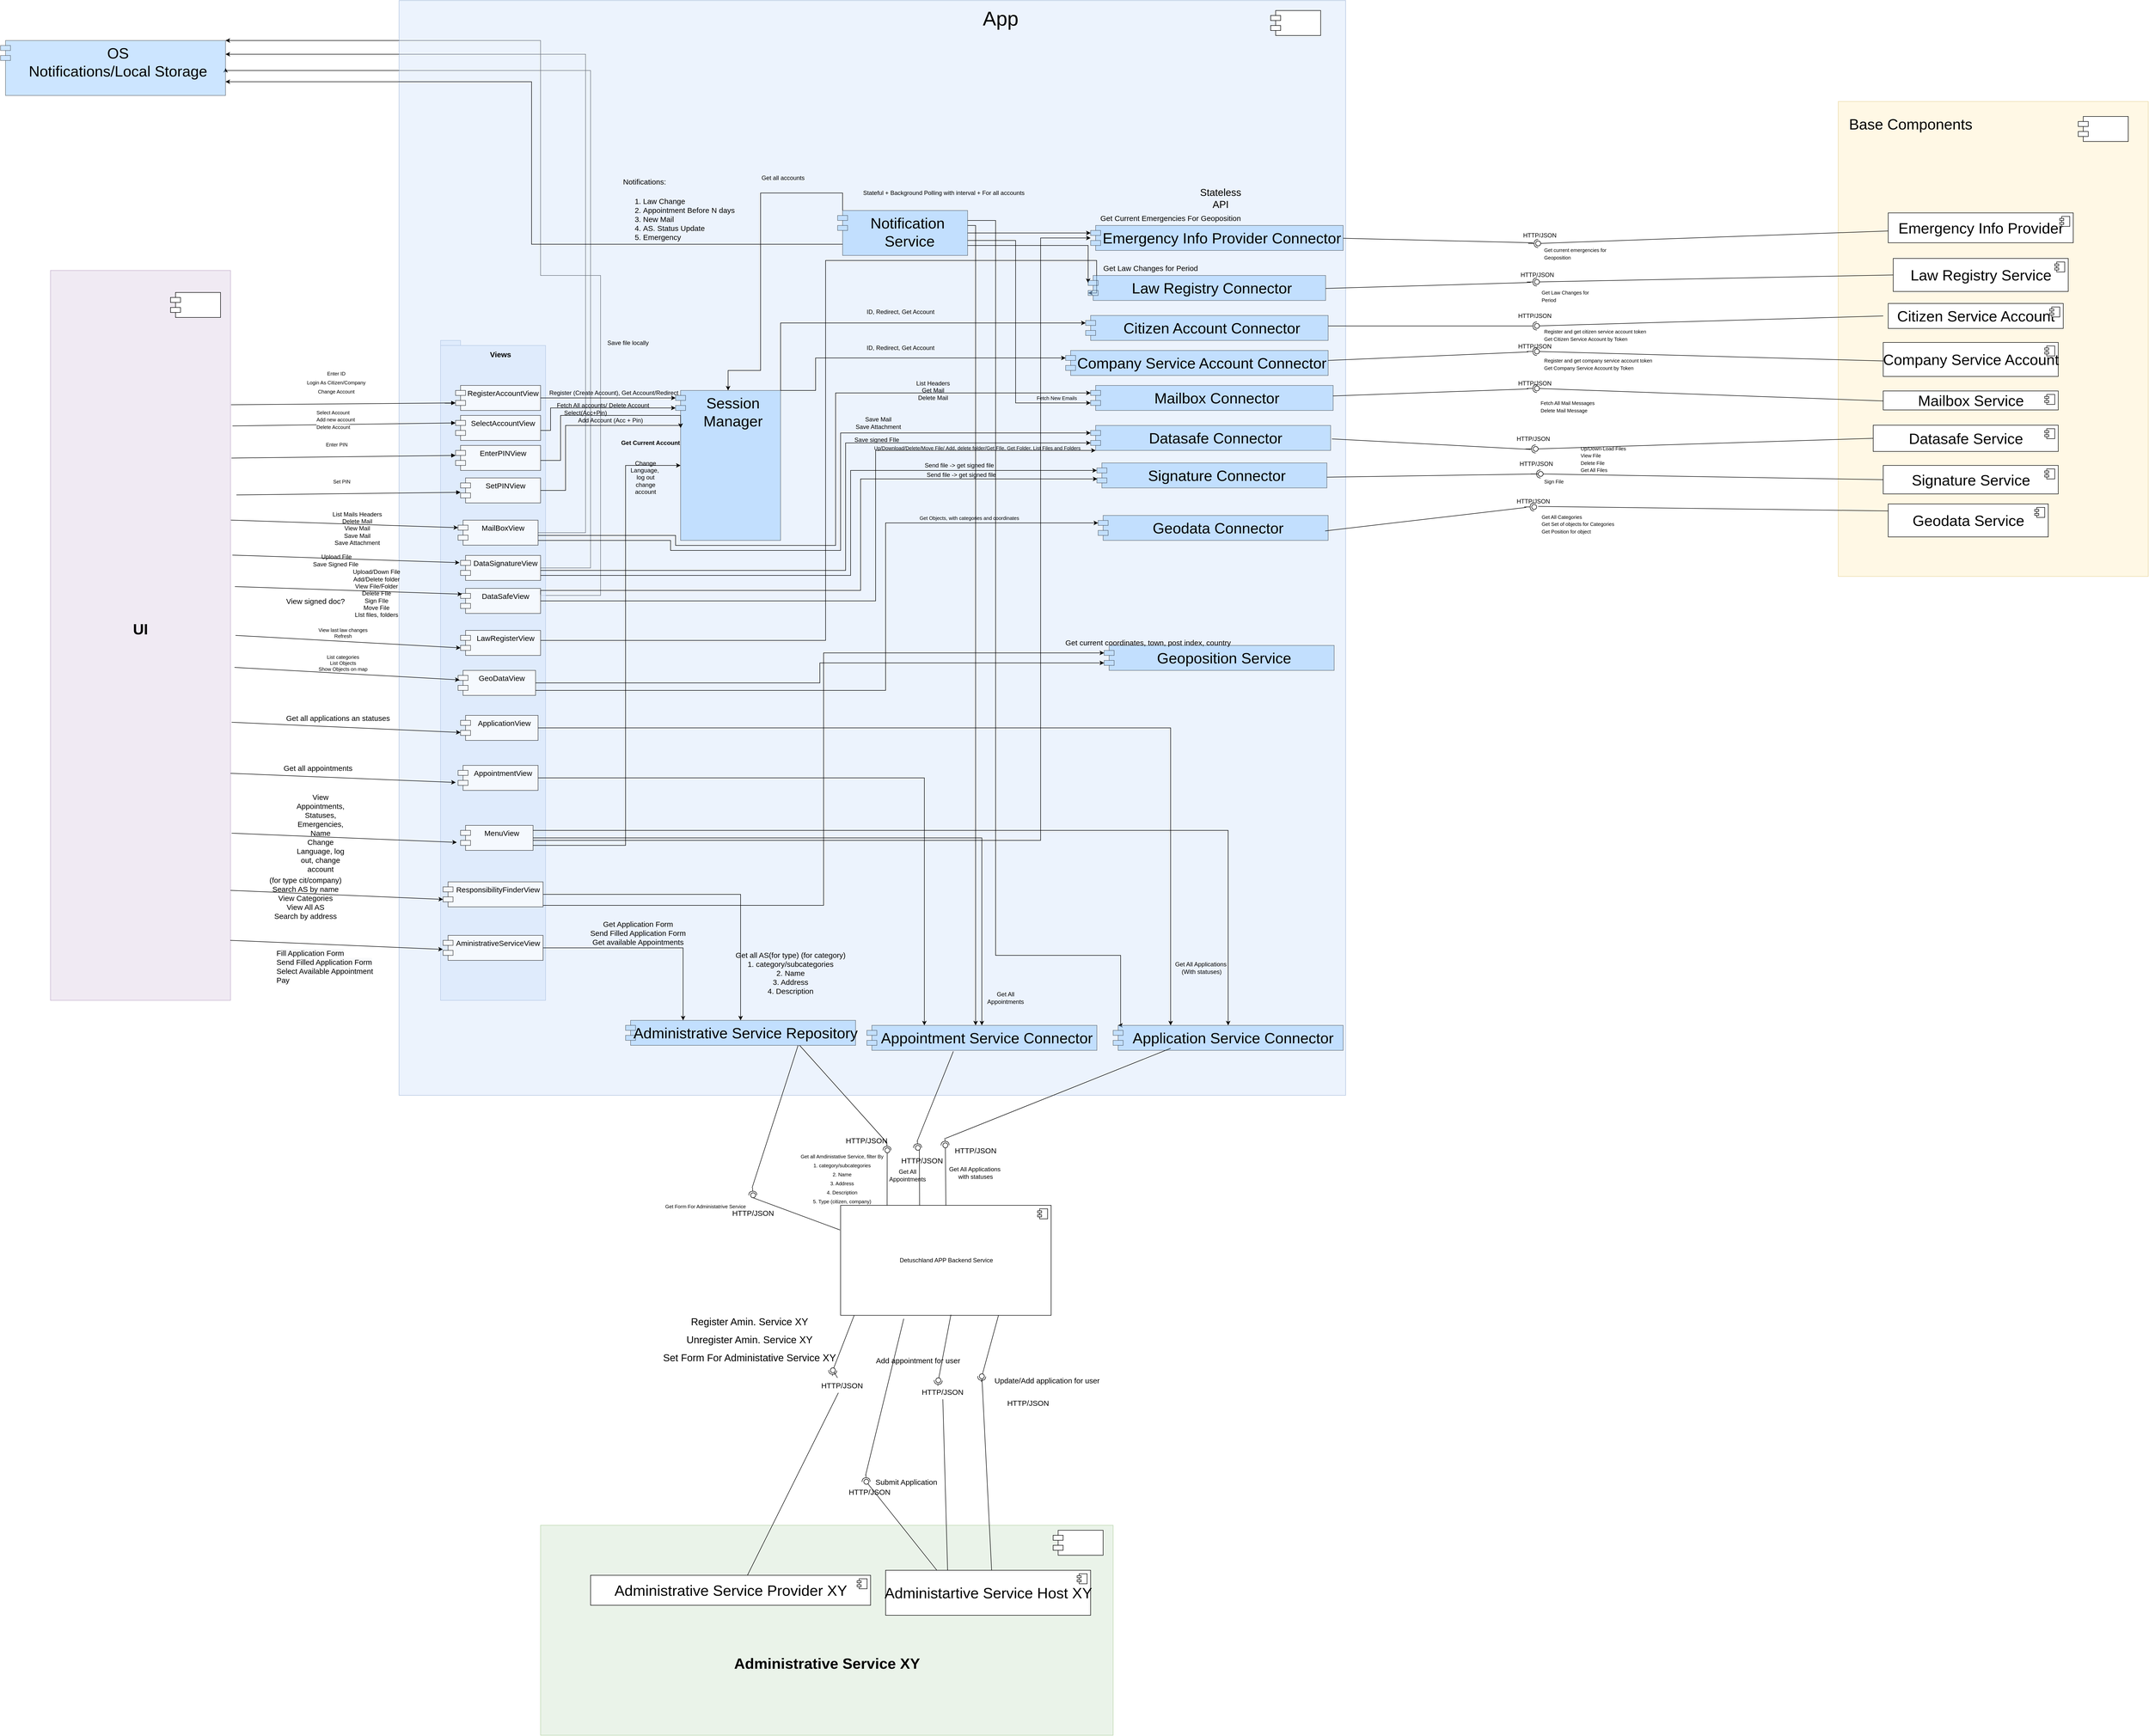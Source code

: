 <mxfile version="19.0.3" type="device"><diagram id="NA3ZzjLJOW9Q0LhpY39T" name="Page-1"><mxGraphModel dx="6867" dy="4922" grid="1" gridSize="10" guides="1" tooltips="1" connect="1" arrows="1" fold="1" page="1" pageScale="1" pageWidth="827" pageHeight="1169" math="0" shadow="0"><root><mxCell id="0"/><mxCell id="1" parent="0"/><mxCell id="CKoGTg6f6t-YgFCL_OIg-1" style="edgeStyle=orthogonalEdgeStyle;rounded=0;orthogonalLoop=1;jettySize=auto;html=1;entryX=1;entryY=0;entryDx=0;entryDy=0;fontSize=10;" parent="1" source="t1jQS84EZrVP8cBBPjif-13" target="MIS9L8RKomy1feMN6K1e-58" edge="1"><mxGeometry relative="1" as="geometry"><Array as="points"><mxPoint x="-320" y="770"/><mxPoint x="-320" y="130"/><mxPoint x="-440" y="130"/></Array></mxGeometry></mxCell><mxCell id="CEUbP0ILTTdO-LjbhDNg-17" value="" style="shape=folder;fontStyle=1;spacingTop=10;tabWidth=40;tabHeight=10;tabPosition=left;html=1;fontSize=15;fillColor=#dae8fc;strokeColor=#6c8ebf;opacity=70;" parent="1" vertex="1"><mxGeometry x="-640" y="260" width="210" height="1320" as="geometry"/></mxCell><mxCell id="t1jQS84EZrVP8cBBPjif-7" style="edgeStyle=orthogonalEdgeStyle;rounded=0;orthogonalLoop=1;jettySize=auto;html=1;entryX=1;entryY=0.5;entryDx=0;entryDy=0;" parent="1" source="t1jQS84EZrVP8cBBPjif-1" target="MIS9L8RKomy1feMN6K1e-58" edge="1"><mxGeometry relative="1" as="geometry"><Array as="points"><mxPoint x="-340" y="715"/><mxPoint x="-340" y="-280"/><mxPoint x="-1070" y="-280"/></Array></mxGeometry></mxCell><mxCell id="t1jQS84EZrVP8cBBPjif-3" style="edgeStyle=orthogonalEdgeStyle;rounded=0;orthogonalLoop=1;jettySize=auto;html=1;entryX=1;entryY=0.25;entryDx=0;entryDy=0;" parent="1" source="t393PU6KRjza3394l_UA-22" target="MIS9L8RKomy1feMN6K1e-58" edge="1"><mxGeometry relative="1" as="geometry"><Array as="points"><mxPoint x="-350" y="644"/><mxPoint x="-350" y="-312"/></Array></mxGeometry></mxCell><mxCell id="MIS9L8RKomy1feMN6K1e-2" value="" style="rounded=0;whiteSpace=wrap;html=1;fillColor=#dae8fc;strokeColor=#6c8ebf;opacity=50;" parent="1" vertex="1"><mxGeometry x="-723" y="-420" width="1893" height="2190" as="geometry"/></mxCell><mxCell id="MIS9L8RKomy1feMN6K1e-7" value="" style="rounded=0;whiteSpace=wrap;html=1;fillColor=#e1d5e7;strokeColor=#9673a6;opacity=50;" parent="1" vertex="1"><mxGeometry x="-1420" y="120" width="360" height="1460" as="geometry"/></mxCell><mxCell id="MIS9L8RKomy1feMN6K1e-13" value="&lt;span style=&quot;font-size: 40px&quot;&gt;App&lt;/span&gt;" style="text;html=1;strokeColor=none;fillColor=none;align=center;verticalAlign=middle;whiteSpace=wrap;rounded=0;opacity=50;" parent="1" vertex="1"><mxGeometry x="450" y="-400" width="60" height="30" as="geometry"/></mxCell><mxCell id="MIS9L8RKomy1feMN6K1e-58" value="OS&#10;Notifications/Local Storage" style="shape=module;align=left;spacingLeft=20;align=center;verticalAlign=top;fontSize=30;fillColor=#99CCFF;opacity=50;" parent="1" vertex="1"><mxGeometry x="-1520" y="-340" width="450" height="110" as="geometry"/></mxCell><mxCell id="MIS9L8RKomy1feMN6K1e-78" style="edgeStyle=orthogonalEdgeStyle;rounded=0;orthogonalLoop=1;jettySize=auto;html=1;exitX=0;exitY=0.75;exitDx=10;exitDy=0;exitPerimeter=0;entryX=1;entryY=0.75;entryDx=0;entryDy=0;fontSize=30;" parent="1" source="MIS9L8RKomy1feMN6K1e-59" target="MIS9L8RKomy1feMN6K1e-58" edge="1"><mxGeometry relative="1" as="geometry"/></mxCell><mxCell id="t1jQS84EZrVP8cBBPjif-27" style="edgeStyle=orthogonalEdgeStyle;rounded=0;orthogonalLoop=1;jettySize=auto;html=1;entryX=0;entryY=0;entryDx=0;entryDy=15;entryPerimeter=0;fontSize=5;" parent="1" source="MIS9L8RKomy1feMN6K1e-59" target="t1jQS84EZrVP8cBBPjif-25" edge="1"><mxGeometry relative="1" as="geometry"/></mxCell><mxCell id="CKoGTg6f6t-YgFCL_OIg-4" style="edgeStyle=orthogonalEdgeStyle;rounded=0;orthogonalLoop=1;jettySize=auto;html=1;entryX=0;entryY=0;entryDx=0;entryDy=15;entryPerimeter=0;fontSize=10;" parent="1" source="MIS9L8RKomy1feMN6K1e-59" target="CKoGTg6f6t-YgFCL_OIg-3" edge="1"><mxGeometry relative="1" as="geometry"><Array as="points"><mxPoint x="655" y="70"/></Array></mxGeometry></mxCell><mxCell id="CKoGTg6f6t-YgFCL_OIg-34" style="edgeStyle=orthogonalEdgeStyle;rounded=0;orthogonalLoop=1;jettySize=auto;html=1;entryX=0;entryY=0;entryDx=0;entryDy=35;entryPerimeter=0;fontSize=10;" parent="1" source="MIS9L8RKomy1feMN6K1e-59" target="t393PU6KRjza3394l_UA-20" edge="1"><mxGeometry relative="1" as="geometry"><Array as="points"><mxPoint x="510" y="60"/><mxPoint x="510" y="385"/></Array></mxGeometry></mxCell><mxCell id="CKoGTg6f6t-YgFCL_OIg-37" style="edgeStyle=orthogonalEdgeStyle;rounded=0;orthogonalLoop=1;jettySize=auto;html=1;fontSize=10;" parent="1" source="MIS9L8RKomy1feMN6K1e-59" target="CKoGTg6f6t-YgFCL_OIg-27" edge="1"><mxGeometry relative="1" as="geometry"><Array as="points"><mxPoint x="430" y="30"/></Array></mxGeometry></mxCell><mxCell id="CKoGTg6f6t-YgFCL_OIg-39" style="edgeStyle=orthogonalEdgeStyle;rounded=0;orthogonalLoop=1;jettySize=auto;html=1;entryX=0;entryY=0;entryDx=10;entryDy=0;entryPerimeter=0;fontSize=10;" parent="1" source="MIS9L8RKomy1feMN6K1e-59" target="CKoGTg6f6t-YgFCL_OIg-28" edge="1"><mxGeometry relative="1" as="geometry"><Array as="points"><mxPoint x="470" y="20"/><mxPoint x="470" y="1490"/><mxPoint x="720" y="1490"/><mxPoint x="720" y="1630"/></Array></mxGeometry></mxCell><mxCell id="MIS9L8RKomy1feMN6K1e-59" value="Notification&#10; Service" style="shape=module;align=left;spacingLeft=20;align=center;verticalAlign=top;fontSize=30;fillColor=#99CCFF;opacity=50;" parent="1" vertex="1"><mxGeometry x="154" width="260" height="90" as="geometry"/></mxCell><mxCell id="MIS9L8RKomy1feMN6K1e-91" value="Citizen Account Connector" style="shape=module;align=left;spacingLeft=20;align=center;verticalAlign=top;fontSize=30;fillColor=#99CCFF;opacity=50;" parent="1" vertex="1"><mxGeometry x="650" y="210" width="485" height="50" as="geometry"/></mxCell><mxCell id="MIS9L8RKomy1feMN6K1e-92" value="Company Service Account Connector&#10;" style="shape=module;align=left;spacingLeft=20;align=center;verticalAlign=top;fontSize=30;fillColor=#99CCFF;opacity=50;" parent="1" vertex="1"><mxGeometry x="610" y="280" width="525" height="50" as="geometry"/></mxCell><mxCell id="t393PU6KRjza3394l_UA-13" style="edgeStyle=orthogonalEdgeStyle;rounded=0;orthogonalLoop=1;jettySize=auto;html=1;exitX=1;exitY=0;exitDx=0;exitDy=0;entryX=0;entryY=0;entryDx=0;entryDy=15;entryPerimeter=0;" parent="1" source="MIS9L8RKomy1feMN6K1e-130" target="MIS9L8RKomy1feMN6K1e-91" edge="1"><mxGeometry relative="1" as="geometry"/></mxCell><mxCell id="t393PU6KRjza3394l_UA-14" style="edgeStyle=orthogonalEdgeStyle;rounded=0;orthogonalLoop=1;jettySize=auto;html=1;exitX=1;exitY=0;exitDx=0;exitDy=0;entryX=0;entryY=0;entryDx=0;entryDy=15;entryPerimeter=0;" parent="1" source="MIS9L8RKomy1feMN6K1e-130" target="MIS9L8RKomy1feMN6K1e-92" edge="1"><mxGeometry relative="1" as="geometry"><Array as="points"><mxPoint x="110" y="360"/><mxPoint x="110" y="295"/></Array></mxGeometry></mxCell><mxCell id="MIS9L8RKomy1feMN6K1e-130" value="Session &#10;Manager" style="shape=module;align=left;spacingLeft=20;align=center;verticalAlign=top;fontSize=30;fillColor=#99CCFF;opacity=50;" parent="1" vertex="1"><mxGeometry x="-170" y="360" width="210" height="300" as="geometry"/></mxCell><mxCell id="CEUbP0ILTTdO-LjbhDNg-8" value="&lt;span style=&quot;font-size: 15px&quot;&gt;Notifications:&lt;/span&gt;&lt;br&gt;&lt;ol style=&quot;font-size: 15px&quot;&gt;&lt;li&gt;&lt;font style=&quot;font-size: 15px&quot;&gt;Law Change&lt;/font&gt;&lt;/li&gt;&lt;li&gt;&lt;font style=&quot;font-size: 15px&quot;&gt;Appointment Before N days&lt;/font&gt;&lt;/li&gt;&lt;li&gt;&lt;font style=&quot;font-size: 15px&quot;&gt;New Mail&lt;/font&gt;&lt;/li&gt;&lt;li&gt;&lt;font style=&quot;font-size: 15px&quot;&gt;AS. Status Update&lt;/font&gt;&lt;/li&gt;&lt;li&gt;&lt;font style=&quot;font-size: 15px&quot;&gt;Emergency&lt;/font&gt;&lt;/li&gt;&lt;/ol&gt;" style="text;html=1;strokeColor=none;fillColor=none;spacing=5;spacingTop=-20;whiteSpace=wrap;overflow=hidden;rounded=0;fontSize=40;" parent="1" vertex="1"><mxGeometry x="-280" y="-80" width="290" height="165.5" as="geometry"/></mxCell><mxCell id="CEUbP0ILTTdO-LjbhDNg-19" value="Views" style="text;align=center;fontStyle=1;verticalAlign=middle;spacingLeft=3;spacingRight=3;strokeColor=none;rotatable=0;points=[[0,0.5],[1,0.5]];portConstraint=eastwest;fontSize=15;opacity=70;" parent="1" vertex="1"><mxGeometry x="-560" y="274" width="80" height="26" as="geometry"/></mxCell><mxCell id="CEUbP0ILTTdO-LjbhDNg-23" style="edgeStyle=orthogonalEdgeStyle;rounded=0;orthogonalLoop=1;jettySize=auto;html=1;entryX=0;entryY=0;entryDx=0;entryDy=15;entryPerimeter=0;fontSize=15;" parent="1" source="CEUbP0ILTTdO-LjbhDNg-20" target="MIS9L8RKomy1feMN6K1e-130" edge="1"><mxGeometry relative="1" as="geometry"/></mxCell><mxCell id="CEUbP0ILTTdO-LjbhDNg-20" value="RegisterAccountView" style="shape=module;align=left;spacingLeft=20;align=center;verticalAlign=top;fontSize=15;opacity=70;" parent="1" vertex="1"><mxGeometry x="-610" y="350" width="170" height="50" as="geometry"/></mxCell><mxCell id="CEUbP0ILTTdO-LjbhDNg-24" style="edgeStyle=orthogonalEdgeStyle;rounded=0;orthogonalLoop=1;jettySize=auto;html=1;entryX=0;entryY=0;entryDx=0;entryDy=35;entryPerimeter=0;fontSize=15;" parent="1" source="CEUbP0ILTTdO-LjbhDNg-21" target="MIS9L8RKomy1feMN6K1e-130" edge="1"><mxGeometry relative="1" as="geometry"><Array as="points"><mxPoint x="-420" y="440"/><mxPoint x="-420" y="395"/></Array></mxGeometry></mxCell><mxCell id="CEUbP0ILTTdO-LjbhDNg-21" value="SelectAccountView" style="shape=module;align=left;spacingLeft=20;align=center;verticalAlign=top;fontSize=15;opacity=70;" parent="1" vertex="1"><mxGeometry x="-610" y="410" width="170" height="50" as="geometry"/></mxCell><mxCell id="CEUbP0ILTTdO-LjbhDNg-25" style="edgeStyle=orthogonalEdgeStyle;rounded=0;orthogonalLoop=1;jettySize=auto;html=1;entryX=0;entryY=0.25;entryDx=10;entryDy=0;entryPerimeter=0;fontSize=15;" parent="1" source="CEUbP0ILTTdO-LjbhDNg-22" target="MIS9L8RKomy1feMN6K1e-130" edge="1"><mxGeometry relative="1" as="geometry"><Array as="points"><mxPoint x="-400" y="500"/><mxPoint x="-400" y="410"/><mxPoint x="-160" y="410"/></Array></mxGeometry></mxCell><mxCell id="CEUbP0ILTTdO-LjbhDNg-22" value="EnterPINView" style="shape=module;align=left;spacingLeft=20;align=center;verticalAlign=top;fontSize=15;opacity=70;" parent="1" vertex="1"><mxGeometry x="-610" y="470" width="170" height="50" as="geometry"/></mxCell><mxCell id="CEUbP0ILTTdO-LjbhDNg-26" value="&lt;font style=&quot;font-size: 10px&quot;&gt;Enter ID&lt;br&gt;Login As Citizen/Company&lt;br&gt;Change Account&lt;/font&gt;" style="html=1;verticalAlign=bottom;endArrow=block;rounded=0;fontSize=15;entryX=0;entryY=0;entryDx=0;entryDy=35;entryPerimeter=0;exitX=1.003;exitY=0.184;exitDx=0;exitDy=0;exitPerimeter=0;" parent="1" source="MIS9L8RKomy1feMN6K1e-7" target="CEUbP0ILTTdO-LjbhDNg-20" edge="1"><mxGeometry x="-0.067" y="15" width="80" relative="1" as="geometry"><mxPoint x="-750" y="385" as="sourcePoint"/><mxPoint x="-680" y="390" as="targetPoint"/><mxPoint x="1" as="offset"/></mxGeometry></mxCell><mxCell id="CEUbP0ILTTdO-LjbhDNg-28" value="" style="html=1;verticalAlign=bottom;endArrow=block;rounded=0;fontSize=15;entryX=0;entryY=0;entryDx=0;entryDy=15;entryPerimeter=0;exitX=1.011;exitY=0.213;exitDx=0;exitDy=0;exitPerimeter=0;" parent="1" source="MIS9L8RKomy1feMN6K1e-7" target="CEUbP0ILTTdO-LjbhDNg-21" edge="1"><mxGeometry x="-0.067" y="15" width="80" relative="1" as="geometry"><mxPoint x="-1058.92" y="490.0" as="sourcePoint"/><mxPoint x="-600" y="486.36" as="targetPoint"/><mxPoint x="1" as="offset"/></mxGeometry></mxCell><mxCell id="t393PU6KRjza3394l_UA-1" value="&lt;span style=&quot;font-size: 10px&quot;&gt;Enter PIN&lt;/span&gt;" style="html=1;verticalAlign=bottom;endArrow=block;rounded=0;fontSize=15;entryX=0;entryY=0;entryDx=0;entryDy=35;entryPerimeter=0;exitX=1.005;exitY=0.257;exitDx=0;exitDy=0;exitPerimeter=0;" parent="1" source="MIS9L8RKomy1feMN6K1e-7" edge="1"><mxGeometry x="-0.067" y="15" width="80" relative="1" as="geometry"><mxPoint x="-1050" y="494" as="sourcePoint"/><mxPoint x="-610" y="490.0" as="targetPoint"/><mxPoint x="1" as="offset"/></mxGeometry></mxCell><mxCell id="t393PU6KRjza3394l_UA-2" value="Fetch All accounts/ Delete Account" style="text;html=1;strokeColor=none;fillColor=none;align=center;verticalAlign=middle;whiteSpace=wrap;rounded=0;" parent="1" vertex="1"><mxGeometry x="-420" y="375" width="210" height="30" as="geometry"/></mxCell><mxCell id="t393PU6KRjza3394l_UA-3" value="Select(Acc+Pin)" style="text;html=1;strokeColor=none;fillColor=none;align=center;verticalAlign=middle;whiteSpace=wrap;rounded=0;" parent="1" vertex="1"><mxGeometry x="-390" y="390" width="80" height="30" as="geometry"/></mxCell><mxCell id="t393PU6KRjza3394l_UA-4" value="Register (Create Account), Get Account/Redirect" style="text;html=1;strokeColor=none;fillColor=none;align=center;verticalAlign=middle;whiteSpace=wrap;rounded=0;" parent="1" vertex="1"><mxGeometry x="-430" y="350" width="273" height="30" as="geometry"/></mxCell><mxCell id="t393PU6KRjza3394l_UA-9" style="edgeStyle=orthogonalEdgeStyle;rounded=0;orthogonalLoop=1;jettySize=auto;html=1;exitX=1;exitY=0.5;exitDx=0;exitDy=0;entryX=0;entryY=0.25;entryDx=10;entryDy=0;entryPerimeter=0;" parent="1" source="t393PU6KRjza3394l_UA-6" target="MIS9L8RKomy1feMN6K1e-130" edge="1"><mxGeometry relative="1" as="geometry"><Array as="points"><mxPoint x="-390" y="560"/><mxPoint x="-390" y="430"/><mxPoint x="-160" y="430"/></Array></mxGeometry></mxCell><mxCell id="t393PU6KRjza3394l_UA-6" value="SetPINView" style="shape=module;align=left;spacingLeft=20;align=center;verticalAlign=top;fontSize=15;opacity=70;" parent="1" vertex="1"><mxGeometry x="-600" y="535" width="160" height="50" as="geometry"/></mxCell><mxCell id="t393PU6KRjza3394l_UA-7" value="&lt;span style=&quot;color: rgb(0 , 0 , 0) ; font-family: &amp;#34;helvetica&amp;#34; ; font-size: 10px ; font-style: normal ; font-weight: 400 ; letter-spacing: normal ; text-align: center ; text-indent: 0px ; text-transform: none ; word-spacing: 0px ; background-color: rgb(255 , 255 , 255) ; display: inline ; float: none&quot;&gt;Select Account&lt;/span&gt;&lt;br style=&quot;color: rgb(0 , 0 , 0) ; font-family: &amp;#34;helvetica&amp;#34; ; font-size: 10px ; font-style: normal ; font-weight: 400 ; letter-spacing: normal ; text-align: center ; text-indent: 0px ; text-transform: none ; word-spacing: 0px ; background-color: rgb(255 , 255 , 255)&quot;&gt;&lt;span style=&quot;color: rgb(0 , 0 , 0) ; font-family: &amp;#34;helvetica&amp;#34; ; font-size: 10px ; font-style: normal ; font-weight: 400 ; letter-spacing: normal ; text-align: center ; text-indent: 0px ; text-transform: none ; word-spacing: 0px ; background-color: rgb(255 , 255 , 255) ; display: inline ; float: none&quot;&gt;Add new account&lt;br&gt;Delete Account&lt;br&gt;&lt;/span&gt;" style="text;whiteSpace=wrap;html=1;" parent="1" vertex="1"><mxGeometry x="-890" y="390" width="140" height="40" as="geometry"/></mxCell><mxCell id="t393PU6KRjza3394l_UA-8" value="&lt;span style=&quot;font-size: 10px&quot;&gt;Set PIN&lt;/span&gt;" style="html=1;verticalAlign=bottom;endArrow=block;rounded=0;fontSize=15;entryX=0;entryY=0;entryDx=0;entryDy=35;entryPerimeter=0;exitX=1.005;exitY=0.257;exitDx=0;exitDy=0;exitPerimeter=0;" parent="1" edge="1"><mxGeometry x="-0.067" y="15" width="80" relative="1" as="geometry"><mxPoint x="-1048.2" y="569.0" as="sourcePoint"/><mxPoint x="-600" y="563.78" as="targetPoint"/><mxPoint x="1" as="offset"/></mxGeometry></mxCell><mxCell id="t393PU6KRjza3394l_UA-10" value="Add Account (Acc + Pin)" style="text;html=1;strokeColor=none;fillColor=none;align=center;verticalAlign=middle;whiteSpace=wrap;rounded=0;" parent="1" vertex="1"><mxGeometry x="-370" y="405" width="140" height="30" as="geometry"/></mxCell><mxCell id="t393PU6KRjza3394l_UA-18" value="ID, Redirect, Get Account" style="text;html=1;strokeColor=none;fillColor=none;align=center;verticalAlign=middle;whiteSpace=wrap;rounded=0;" parent="1" vertex="1"><mxGeometry x="160" y="188" width="240" height="30" as="geometry"/></mxCell><mxCell id="t393PU6KRjza3394l_UA-19" value="ID, Redirect, Get Account" style="text;html=1;strokeColor=none;fillColor=none;align=center;verticalAlign=middle;whiteSpace=wrap;rounded=0;" parent="1" vertex="1"><mxGeometry x="160" y="260" width="240" height="30" as="geometry"/></mxCell><mxCell id="t393PU6KRjza3394l_UA-20" value="Mailbox Connector" style="shape=module;align=left;spacingLeft=20;align=center;verticalAlign=top;fontSize=30;fillColor=#99CCFF;opacity=50;" parent="1" vertex="1"><mxGeometry x="660" y="350" width="485" height="50" as="geometry"/></mxCell><mxCell id="t393PU6KRjza3394l_UA-27" style="edgeStyle=orthogonalEdgeStyle;rounded=0;orthogonalLoop=1;jettySize=auto;html=1;entryX=0;entryY=0;entryDx=0;entryDy=15;entryPerimeter=0;startArrow=none;" parent="1" source="t393PU6KRjza3394l_UA-28" target="t393PU6KRjza3394l_UA-20" edge="1"><mxGeometry relative="1" as="geometry"><Array as="points"><mxPoint x="150" y="365"/></Array></mxGeometry></mxCell><mxCell id="t393PU6KRjza3394l_UA-32" style="edgeStyle=orthogonalEdgeStyle;rounded=0;orthogonalLoop=1;jettySize=auto;html=1;entryX=0;entryY=0;entryDx=0;entryDy=15;entryPerimeter=0;" parent="1" source="t393PU6KRjza3394l_UA-22" target="t393PU6KRjza3394l_UA-30" edge="1"><mxGeometry relative="1" as="geometry"><Array as="points"><mxPoint x="-180" y="660"/><mxPoint x="-180" y="680"/><mxPoint x="160" y="680"/><mxPoint x="160" y="445"/></Array></mxGeometry></mxCell><mxCell id="t393PU6KRjza3394l_UA-22" value="MailBoxView" style="shape=module;align=left;spacingLeft=20;align=center;verticalAlign=top;fontSize=15;opacity=70;" parent="1" vertex="1"><mxGeometry x="-605" y="619.5" width="160" height="50" as="geometry"/></mxCell><mxCell id="t393PU6KRjza3394l_UA-23" value="" style="endArrow=classic;html=1;rounded=0;entryX=0;entryY=0;entryDx=0;entryDy=15;entryPerimeter=0;exitX=1.002;exitY=0.342;exitDx=0;exitDy=0;exitPerimeter=0;" parent="1" source="MIS9L8RKomy1feMN6K1e-7" target="t393PU6KRjza3394l_UA-22" edge="1"><mxGeometry width="50" height="50" relative="1" as="geometry"><mxPoint x="-1050" y="810" as="sourcePoint"/><mxPoint x="-1000" y="760" as="targetPoint"/></mxGeometry></mxCell><mxCell id="t393PU6KRjza3394l_UA-24" value="List Mails Headers&lt;br&gt;Delete Mail&lt;br&gt;View Mail&lt;br&gt;Save Mail&lt;br&gt;Save Attachment" style="text;html=1;strokeColor=none;fillColor=none;align=center;verticalAlign=middle;whiteSpace=wrap;rounded=0;" parent="1" vertex="1"><mxGeometry x="-890" y="591" width="167" height="89" as="geometry"/></mxCell><mxCell id="t393PU6KRjza3394l_UA-26" value="&lt;b&gt;Get Current Account&lt;/b&gt;" style="text;html=1;strokeColor=none;fillColor=none;align=center;verticalAlign=middle;whiteSpace=wrap;rounded=0;" parent="1" vertex="1"><mxGeometry x="-280" y="450" width="120" height="30" as="geometry"/></mxCell><mxCell id="t393PU6KRjza3394l_UA-28" value="List Headers&lt;br&gt;Get Mail&lt;br&gt;Delete Mail" style="text;html=1;strokeColor=none;fillColor=none;align=center;verticalAlign=middle;whiteSpace=wrap;rounded=0;" parent="1" vertex="1"><mxGeometry x="220" y="320" width="250" height="80" as="geometry"/></mxCell><mxCell id="t393PU6KRjza3394l_UA-29" value="" style="edgeStyle=orthogonalEdgeStyle;rounded=0;orthogonalLoop=1;jettySize=auto;html=1;entryX=0;entryY=0;entryDx=0;entryDy=15;entryPerimeter=0;endArrow=none;" parent="1" source="t393PU6KRjza3394l_UA-22" target="t393PU6KRjza3394l_UA-20" edge="1"><mxGeometry relative="1" as="geometry"><mxPoint x="-445" y="650" as="sourcePoint"/><mxPoint x="660" y="365" as="targetPoint"/><Array as="points"><mxPoint x="-170" y="650"/><mxPoint x="-170" y="670"/><mxPoint x="150" y="670"/><mxPoint x="150" y="365"/></Array></mxGeometry></mxCell><mxCell id="t393PU6KRjza3394l_UA-30" value="Datasafe Connector" style="shape=module;align=left;spacingLeft=20;align=center;verticalAlign=top;fontSize=30;fillColor=#99CCFF;opacity=50;" parent="1" vertex="1"><mxGeometry x="660" y="430" width="480" height="50" as="geometry"/></mxCell><mxCell id="t393PU6KRjza3394l_UA-33" value="Save Mail&lt;br&gt;Save Attachment" style="text;html=1;strokeColor=none;fillColor=none;align=center;verticalAlign=middle;whiteSpace=wrap;rounded=0;" parent="1" vertex="1"><mxGeometry x="178" y="410" width="115" height="30" as="geometry"/></mxCell><mxCell id="t1jQS84EZrVP8cBBPjif-11" style="edgeStyle=orthogonalEdgeStyle;rounded=0;orthogonalLoop=1;jettySize=auto;html=1;entryX=0;entryY=0;entryDx=0;entryDy=15;entryPerimeter=0;" parent="1" source="t1jQS84EZrVP8cBBPjif-1" target="t1jQS84EZrVP8cBBPjif-9" edge="1"><mxGeometry relative="1" as="geometry"><Array as="points"><mxPoint x="180" y="730"/><mxPoint x="180" y="520"/></Array></mxGeometry></mxCell><mxCell id="t1jQS84EZrVP8cBBPjif-14" style="edgeStyle=orthogonalEdgeStyle;rounded=0;orthogonalLoop=1;jettySize=auto;html=1;entryX=0;entryY=0;entryDx=0;entryDy=35;entryPerimeter=0;" parent="1" source="t1jQS84EZrVP8cBBPjif-1" target="t393PU6KRjza3394l_UA-30" edge="1"><mxGeometry relative="1" as="geometry"><Array as="points"><mxPoint x="170" y="720"/><mxPoint x="170" y="465"/></Array></mxGeometry></mxCell><mxCell id="t1jQS84EZrVP8cBBPjif-1" value="DataSignatureView" style="shape=module;align=left;spacingLeft=20;align=center;verticalAlign=top;fontSize=15;opacity=70;" parent="1" vertex="1"><mxGeometry x="-600" y="690" width="160" height="50" as="geometry"/></mxCell><mxCell id="t1jQS84EZrVP8cBBPjif-4" value="" style="endArrow=classic;html=1;rounded=0;entryX=0;entryY=0;entryDx=0;entryDy=15;entryPerimeter=0;exitX=1.002;exitY=0.342;exitDx=0;exitDy=0;exitPerimeter=0;" parent="1" edge="1"><mxGeometry width="50" height="50" relative="1" as="geometry"><mxPoint x="-1056.28" y="689.32" as="sourcePoint"/><mxPoint x="-602" y="704.5" as="targetPoint"/></mxGeometry></mxCell><mxCell id="t1jQS84EZrVP8cBBPjif-5" value="Upload File&lt;br&gt;Save Signed File&amp;nbsp;" style="text;html=1;strokeColor=none;fillColor=none;align=center;verticalAlign=middle;whiteSpace=wrap;rounded=0;" parent="1" vertex="1"><mxGeometry x="-920" y="685" width="144" height="30" as="geometry"/></mxCell><mxCell id="t1jQS84EZrVP8cBBPjif-8" value="Save file locally" style="text;html=1;strokeColor=none;fillColor=none;align=center;verticalAlign=middle;whiteSpace=wrap;rounded=0;" parent="1" vertex="1"><mxGeometry x="-320" y="250" width="110" height="30" as="geometry"/></mxCell><mxCell id="t1jQS84EZrVP8cBBPjif-9" value="Signature Connector" style="shape=module;align=left;spacingLeft=20;align=center;verticalAlign=top;fontSize=30;fillColor=#99CCFF;opacity=50;" parent="1" vertex="1"><mxGeometry x="672.5" y="505" width="460" height="50" as="geometry"/></mxCell><mxCell id="t1jQS84EZrVP8cBBPjif-12" value="Send file -&amp;gt; get signed file" style="text;html=1;strokeColor=none;fillColor=none;align=center;verticalAlign=middle;whiteSpace=wrap;rounded=0;" parent="1" vertex="1"><mxGeometry x="315" y="495" width="165" height="30" as="geometry"/></mxCell><mxCell id="t1jQS84EZrVP8cBBPjif-17" style="edgeStyle=orthogonalEdgeStyle;rounded=0;orthogonalLoop=1;jettySize=auto;html=1;entryX=0;entryY=1;entryDx=10;entryDy=0;entryPerimeter=0;" parent="1" source="t1jQS84EZrVP8cBBPjif-13" target="t393PU6KRjza3394l_UA-30" edge="1"><mxGeometry relative="1" as="geometry"><Array as="points"><mxPoint x="230" y="781"/><mxPoint x="230" y="480"/></Array></mxGeometry></mxCell><mxCell id="t1jQS84EZrVP8cBBPjif-13" value="DataSafeView" style="shape=module;align=left;spacingLeft=20;align=center;verticalAlign=top;fontSize=15;opacity=70;" parent="1" vertex="1"><mxGeometry x="-600" y="756" width="160" height="50" as="geometry"/></mxCell><mxCell id="t1jQS84EZrVP8cBBPjif-15" value="Save signed FIle" style="text;html=1;strokeColor=none;fillColor=none;align=center;verticalAlign=middle;whiteSpace=wrap;rounded=0;" parent="1" vertex="1"><mxGeometry x="175" y="444" width="115" height="30" as="geometry"/></mxCell><mxCell id="t1jQS84EZrVP8cBBPjif-18" value="" style="endArrow=classic;html=1;rounded=0;entryX=0;entryY=0;entryDx=0;entryDy=15;entryPerimeter=0;exitX=1.002;exitY=0.342;exitDx=0;exitDy=0;exitPerimeter=0;" parent="1" edge="1"><mxGeometry width="50" height="50" relative="1" as="geometry"><mxPoint x="-1051.28" y="752.32" as="sourcePoint"/><mxPoint x="-597" y="767.5" as="targetPoint"/></mxGeometry></mxCell><mxCell id="t1jQS84EZrVP8cBBPjif-19" value="Upload/Down File&lt;br&gt;Add/Delete folder&lt;br&gt;View File/Folder&lt;br&gt;Delete FIle&lt;br&gt;Sign FIle&lt;br&gt;Move File&lt;br&gt;LIst files, folders" style="text;html=1;strokeColor=none;fillColor=none;align=center;verticalAlign=middle;whiteSpace=wrap;rounded=0;" parent="1" vertex="1"><mxGeometry x="-827" y="711" width="118" height="110" as="geometry"/></mxCell><mxCell id="t1jQS84EZrVP8cBBPjif-22" value="&lt;font style=&quot;font-size: 10px&quot;&gt;&lt;span&gt;Up/Download/Delete/Move File/&amp;nbsp;&lt;/span&gt;&lt;span&gt;Add, delete folder/Get FIle, Get Folder, List Files and Folders&lt;/span&gt;&lt;/font&gt;" style="text;html=1;strokeColor=none;fillColor=none;align=left;verticalAlign=middle;whiteSpace=wrap;rounded=0;" parent="1" vertex="1"><mxGeometry x="225" y="460" width="435" height="30" as="geometry"/></mxCell><mxCell id="t1jQS84EZrVP8cBBPjif-23" style="edgeStyle=orthogonalEdgeStyle;rounded=0;orthogonalLoop=1;jettySize=auto;html=1;entryX=0;entryY=0;entryDx=0;entryDy=15;entryPerimeter=0;exitX=1;exitY=0.25;exitDx=0;exitDy=0;" parent="1" source="t1jQS84EZrVP8cBBPjif-13" edge="1"><mxGeometry relative="1" as="geometry"><mxPoint x="-439" y="746.96" as="sourcePoint"/><mxPoint x="673.5" y="536.96" as="targetPoint"/><Array as="points"><mxPoint x="-440" y="760"/><mxPoint x="200" y="760"/><mxPoint x="200" y="537"/></Array></mxGeometry></mxCell><mxCell id="t1jQS84EZrVP8cBBPjif-24" value="Send file -&amp;gt; get signed file" style="text;html=1;strokeColor=none;fillColor=none;align=center;verticalAlign=middle;whiteSpace=wrap;rounded=0;" parent="1" vertex="1"><mxGeometry x="319" y="514" width="165" height="30" as="geometry"/></mxCell><mxCell id="t1jQS84EZrVP8cBBPjif-25" value="Emergency Info Provider Connector" style="shape=module;align=left;spacingLeft=20;align=center;verticalAlign=top;fontSize=30;fillColor=#99CCFF;opacity=50;" parent="1" vertex="1"><mxGeometry x="660" y="30" width="505" height="50" as="geometry"/></mxCell><mxCell id="t1jQS84EZrVP8cBBPjif-28" value="&lt;font style=&quot;font-size: 15px&quot;&gt;Get Current Emergencies For Geoposition&lt;/font&gt;" style="text;html=1;strokeColor=none;fillColor=none;align=center;verticalAlign=middle;whiteSpace=wrap;rounded=0;fontSize=5;" parent="1" vertex="1"><mxGeometry x="670" width="300" height="30" as="geometry"/></mxCell><mxCell id="t1jQS84EZrVP8cBBPjif-30" value="Get Law Changes for Period" style="text;html=1;strokeColor=none;fillColor=none;align=center;verticalAlign=middle;whiteSpace=wrap;rounded=0;fontSize=15;" parent="1" vertex="1"><mxGeometry x="670" y="100" width="220" height="30" as="geometry"/></mxCell><mxCell id="CKoGTg6f6t-YgFCL_OIg-6" style="edgeStyle=orthogonalEdgeStyle;rounded=0;orthogonalLoop=1;jettySize=auto;html=1;entryX=0;entryY=0;entryDx=0;entryDy=35;entryPerimeter=0;fontSize=10;" parent="1" source="t1jQS84EZrVP8cBBPjif-31" target="CKoGTg6f6t-YgFCL_OIg-3" edge="1"><mxGeometry relative="1" as="geometry"><Array as="points"><mxPoint x="130" y="860"/><mxPoint x="130" y="100"/><mxPoint x="672" y="100"/></Array></mxGeometry></mxCell><mxCell id="t1jQS84EZrVP8cBBPjif-31" value="LawRegisterView" style="shape=module;align=left;spacingLeft=20;align=center;verticalAlign=top;fontSize=15;opacity=70;" parent="1" vertex="1"><mxGeometry x="-600" y="840" width="160" height="50" as="geometry"/></mxCell><mxCell id="CKoGTg6f6t-YgFCL_OIg-46" style="edgeStyle=orthogonalEdgeStyle;rounded=0;orthogonalLoop=1;jettySize=auto;html=1;entryX=0.25;entryY=0;entryDx=0;entryDy=0;fontSize=12;" parent="1" source="t1jQS84EZrVP8cBBPjif-32" target="CKoGTg6f6t-YgFCL_OIg-27" edge="1"><mxGeometry relative="1" as="geometry"/></mxCell><mxCell id="t1jQS84EZrVP8cBBPjif-32" value="AppointmentView" style="shape=module;align=left;spacingLeft=20;align=center;verticalAlign=top;fontSize=15;opacity=70;" parent="1" vertex="1"><mxGeometry x="-605" y="1110" width="160" height="50" as="geometry"/></mxCell><mxCell id="CKoGTg6f6t-YgFCL_OIg-45" style="edgeStyle=orthogonalEdgeStyle;rounded=0;orthogonalLoop=1;jettySize=auto;html=1;entryX=0.25;entryY=0;entryDx=0;entryDy=0;fontSize=12;" parent="1" source="t1jQS84EZrVP8cBBPjif-34" target="CKoGTg6f6t-YgFCL_OIg-28" edge="1"><mxGeometry relative="1" as="geometry"><Array as="points"><mxPoint x="820" y="1035"/></Array></mxGeometry></mxCell><mxCell id="t1jQS84EZrVP8cBBPjif-34" value="ApplicationView" style="shape=module;align=left;spacingLeft=20;align=center;verticalAlign=top;fontSize=15;opacity=70;" parent="1" vertex="1"><mxGeometry x="-600" y="1010" width="155" height="50" as="geometry"/></mxCell><mxCell id="CKoGTg6f6t-YgFCL_OIg-103" style="edgeStyle=orthogonalEdgeStyle;rounded=0;orthogonalLoop=1;jettySize=auto;html=1;entryX=0.5;entryY=0;entryDx=0;entryDy=0;fontSize=5;" parent="1" source="t1jQS84EZrVP8cBBPjif-35" target="CKoGTg6f6t-YgFCL_OIg-27" edge="1"><mxGeometry relative="1" as="geometry"/></mxCell><mxCell id="CKoGTg6f6t-YgFCL_OIg-104" style="edgeStyle=orthogonalEdgeStyle;rounded=0;orthogonalLoop=1;jettySize=auto;html=1;entryX=0.5;entryY=0;entryDx=0;entryDy=0;fontSize=5;" parent="1" source="t1jQS84EZrVP8cBBPjif-35" target="CKoGTg6f6t-YgFCL_OIg-28" edge="1"><mxGeometry relative="1" as="geometry"><Array as="points"><mxPoint x="935" y="1240"/></Array></mxGeometry></mxCell><mxCell id="CKoGTg6f6t-YgFCL_OIg-121" style="edgeStyle=orthogonalEdgeStyle;rounded=0;orthogonalLoop=1;jettySize=auto;html=1;entryX=0;entryY=0.5;entryDx=10;entryDy=0;entryPerimeter=0;fontSize=5;" parent="1" source="t1jQS84EZrVP8cBBPjif-35" target="MIS9L8RKomy1feMN6K1e-130" edge="1"><mxGeometry relative="1" as="geometry"><Array as="points"><mxPoint x="-270" y="1270"/><mxPoint x="-270" y="510"/></Array></mxGeometry></mxCell><mxCell id="CKoGTg6f6t-YgFCL_OIg-126" style="edgeStyle=orthogonalEdgeStyle;rounded=0;orthogonalLoop=1;jettySize=auto;html=1;fontSize=15;" parent="1" source="t1jQS84EZrVP8cBBPjif-35" target="t1jQS84EZrVP8cBBPjif-25" edge="1"><mxGeometry relative="1" as="geometry"><Array as="points"><mxPoint x="560" y="1260"/><mxPoint x="560" y="55"/></Array></mxGeometry></mxCell><mxCell id="t1jQS84EZrVP8cBBPjif-35" value="MenuView" style="shape=module;align=left;spacingLeft=20;align=center;verticalAlign=top;fontSize=15;opacity=70;" parent="1" vertex="1"><mxGeometry x="-600" y="1230" width="145" height="50" as="geometry"/></mxCell><mxCell id="CKoGTg6f6t-YgFCL_OIg-130" style="edgeStyle=orthogonalEdgeStyle;rounded=0;orthogonalLoop=1;jettySize=auto;html=1;entryX=0.5;entryY=0;entryDx=0;entryDy=0;fontSize=15;" parent="1" source="t1jQS84EZrVP8cBBPjif-36" target="CKoGTg6f6t-YgFCL_OIg-44" edge="1"><mxGeometry relative="1" as="geometry"/></mxCell><mxCell id="CKoGTg6f6t-YgFCL_OIg-135" style="edgeStyle=orthogonalEdgeStyle;rounded=0;orthogonalLoop=1;jettySize=auto;html=1;entryX=0;entryY=0;entryDx=0;entryDy=15;entryPerimeter=0;fontSize=15;" parent="1" source="t1jQS84EZrVP8cBBPjif-36" target="CKoGTg6f6t-YgFCL_OIg-133" edge="1"><mxGeometry relative="1" as="geometry"><Array as="points"><mxPoint x="126" y="1390"/><mxPoint x="126" y="885"/></Array></mxGeometry></mxCell><mxCell id="t1jQS84EZrVP8cBBPjif-36" value="ResponsibilityFinderView" style="shape=module;align=left;spacingLeft=20;align=center;verticalAlign=top;fontSize=15;opacity=70;" parent="1" vertex="1"><mxGeometry x="-635" y="1343" width="200" height="50" as="geometry"/></mxCell><mxCell id="CKoGTg6f6t-YgFCL_OIg-3" value="Law Registry Connector" style="shape=module;align=left;spacingLeft=20;align=center;verticalAlign=top;fontSize=30;fillColor=#99CCFF;opacity=50;" parent="1" vertex="1"><mxGeometry x="655" y="130" width="475" height="50" as="geometry"/></mxCell><mxCell id="CKoGTg6f6t-YgFCL_OIg-23" style="edgeStyle=orthogonalEdgeStyle;rounded=0;orthogonalLoop=1;jettySize=auto;html=1;entryX=0;entryY=0;entryDx=0;entryDy=15;entryPerimeter=0;fontSize=10;" parent="1" source="CKoGTg6f6t-YgFCL_OIg-11" target="CKoGTg6f6t-YgFCL_OIg-21" edge="1"><mxGeometry relative="1" as="geometry"><Array as="points"><mxPoint x="250" y="960"/><mxPoint x="250" y="625"/></Array></mxGeometry></mxCell><mxCell id="CKoGTg6f6t-YgFCL_OIg-134" style="edgeStyle=orthogonalEdgeStyle;rounded=0;orthogonalLoop=1;jettySize=auto;html=1;entryX=0;entryY=0;entryDx=0;entryDy=35;entryPerimeter=0;fontSize=15;" parent="1" source="CKoGTg6f6t-YgFCL_OIg-11" target="CKoGTg6f6t-YgFCL_OIg-133" edge="1"><mxGeometry relative="1" as="geometry"/></mxCell><mxCell id="CKoGTg6f6t-YgFCL_OIg-11" value="GeoDataView" style="shape=module;align=left;spacingLeft=20;align=center;verticalAlign=top;fontSize=15;opacity=70;" parent="1" vertex="1"><mxGeometry x="-605" y="920" width="155" height="50" as="geometry"/></mxCell><mxCell id="CKoGTg6f6t-YgFCL_OIg-13" value="" style="endArrow=classic;html=1;rounded=0;fontSize=10;entryX=0;entryY=0;entryDx=0;entryDy=35;entryPerimeter=0;" parent="1" target="t1jQS84EZrVP8cBBPjif-31" edge="1"><mxGeometry width="50" height="50" relative="1" as="geometry"><mxPoint x="-1050" y="850" as="sourcePoint"/><mxPoint x="-800" y="870" as="targetPoint"/></mxGeometry></mxCell><mxCell id="CKoGTg6f6t-YgFCL_OIg-14" value="" style="endArrow=classic;html=1;rounded=0;fontSize=10;entryX=0;entryY=0;entryDx=0;entryDy=35;entryPerimeter=0;" parent="1" edge="1"><mxGeometry width="50" height="50" relative="1" as="geometry"><mxPoint x="-1052" y="914" as="sourcePoint"/><mxPoint x="-602" y="939" as="targetPoint"/></mxGeometry></mxCell><mxCell id="CKoGTg6f6t-YgFCL_OIg-15" value="View last law changes&lt;br&gt;Refresh" style="text;html=1;strokeColor=none;fillColor=none;align=center;verticalAlign=middle;whiteSpace=wrap;rounded=0;fontSize=10;" parent="1" vertex="1"><mxGeometry x="-890" y="830" width="110" height="30" as="geometry"/></mxCell><mxCell id="CKoGTg6f6t-YgFCL_OIg-16" value="List categories&lt;br&gt;List Objects&lt;br&gt;Show Objects on map" style="text;html=1;strokeColor=none;fillColor=none;align=center;verticalAlign=middle;whiteSpace=wrap;rounded=0;fontSize=10;" parent="1" vertex="1"><mxGeometry x="-890" y="880" width="110" height="50" as="geometry"/></mxCell><mxCell id="CKoGTg6f6t-YgFCL_OIg-21" value="Geodata Connector" style="shape=module;align=left;spacingLeft=20;align=center;verticalAlign=top;fontSize=30;fillColor=#99CCFF;opacity=50;" parent="1" vertex="1"><mxGeometry x="675" y="610" width="460" height="50" as="geometry"/></mxCell><mxCell id="CKoGTg6f6t-YgFCL_OIg-24" value="Get Objects, with categories and coordinates" style="text;html=1;strokeColor=none;fillColor=none;align=center;verticalAlign=middle;whiteSpace=wrap;rounded=0;fontSize=10;" parent="1" vertex="1"><mxGeometry x="305" y="600" width="225" height="30" as="geometry"/></mxCell><mxCell id="CKoGTg6f6t-YgFCL_OIg-27" value="Appointment Service Connector" style="shape=module;align=left;spacingLeft=20;align=center;verticalAlign=top;fontSize=30;fillColor=#99CCFF;opacity=50;" parent="1" vertex="1"><mxGeometry x="212.5" y="1630" width="460" height="50" as="geometry"/></mxCell><mxCell id="CKoGTg6f6t-YgFCL_OIg-28" value="Application Service Connector" style="shape=module;align=left;spacingLeft=20;align=center;verticalAlign=top;fontSize=30;fillColor=#99CCFF;opacity=50;" parent="1" vertex="1"><mxGeometry x="705" y="1630" width="460" height="50" as="geometry"/></mxCell><mxCell id="CKoGTg6f6t-YgFCL_OIg-35" value="Fetch New Emails" style="text;html=1;strokeColor=none;fillColor=none;align=center;verticalAlign=middle;whiteSpace=wrap;rounded=0;fontSize=10;" parent="1" vertex="1"><mxGeometry x="545" y="360" width="95" height="30" as="geometry"/></mxCell><mxCell id="CKoGTg6f6t-YgFCL_OIg-40" style="edgeStyle=orthogonalEdgeStyle;rounded=0;orthogonalLoop=1;jettySize=auto;html=1;exitX=0.5;exitY=1;exitDx=0;exitDy=0;fontSize=10;" parent="1" source="CKoGTg6f6t-YgFCL_OIg-28" target="CKoGTg6f6t-YgFCL_OIg-28" edge="1"><mxGeometry relative="1" as="geometry"/></mxCell><mxCell id="CKoGTg6f6t-YgFCL_OIg-41" value="&lt;font style=&quot;font-size: 12px&quot;&gt;Get All Applications&amp;nbsp; (With statuses)&lt;/font&gt;" style="text;html=1;strokeColor=none;fillColor=none;align=center;verticalAlign=middle;whiteSpace=wrap;rounded=0;fontSize=10;" parent="1" vertex="1"><mxGeometry x="827" y="1490" width="110" height="50" as="geometry"/></mxCell><mxCell id="CKoGTg6f6t-YgFCL_OIg-42" value="&lt;font style=&quot;font-size: 12px&quot;&gt;Get All Appointments&lt;/font&gt;" style="text;html=1;strokeColor=none;fillColor=none;align=center;verticalAlign=middle;whiteSpace=wrap;rounded=0;fontSize=10;" parent="1" vertex="1"><mxGeometry x="435" y="1550" width="110" height="50" as="geometry"/></mxCell><mxCell id="CKoGTg6f6t-YgFCL_OIg-54" style="edgeStyle=orthogonalEdgeStyle;rounded=0;orthogonalLoop=1;jettySize=auto;html=1;entryX=0.5;entryY=0;entryDx=0;entryDy=0;fontSize=12;exitX=0;exitY=0;exitDx=10;exitDy=0;exitPerimeter=0;" parent="1" source="MIS9L8RKomy1feMN6K1e-59" target="MIS9L8RKomy1feMN6K1e-130" edge="1"><mxGeometry relative="1" as="geometry"><Array as="points"><mxPoint x="164" y="-35"/><mxPoint y="-35"/><mxPoint y="320"/><mxPoint x="-65" y="320"/></Array></mxGeometry></mxCell><mxCell id="CKoGTg6f6t-YgFCL_OIg-43" value="Stateful + Background Polling with interval + For all accounts" style="text;html=1;strokeColor=none;fillColor=none;align=center;verticalAlign=middle;whiteSpace=wrap;rounded=0;fontSize=12;" parent="1" vertex="1"><mxGeometry x="191.5" y="-50" width="348.5" height="30" as="geometry"/></mxCell><mxCell id="CKoGTg6f6t-YgFCL_OIg-44" value="Administrative Service Repository" style="shape=module;align=left;spacingLeft=20;align=center;verticalAlign=top;fontSize=30;fillColor=#99CCFF;opacity=50;" parent="1" vertex="1"><mxGeometry x="-270" y="1620" width="460" height="50" as="geometry"/></mxCell><mxCell id="CKoGTg6f6t-YgFCL_OIg-55" value="Get all accounts" style="text;html=1;strokeColor=none;fillColor=none;align=center;verticalAlign=middle;whiteSpace=wrap;rounded=0;fontSize=12;" parent="1" vertex="1"><mxGeometry y="-80" width="90" height="30" as="geometry"/></mxCell><mxCell id="CKoGTg6f6t-YgFCL_OIg-57" value="&lt;font style=&quot;font-size: 20px&quot;&gt;Stateless API&lt;/font&gt;" style="text;html=1;strokeColor=none;fillColor=none;align=center;verticalAlign=middle;whiteSpace=wrap;rounded=0;fontSize=12;" parent="1" vertex="1"><mxGeometry x="890" y="-40" width="60" height="30" as="geometry"/></mxCell><mxCell id="CKoGTg6f6t-YgFCL_OIg-99" value="" style="endArrow=classic;html=1;rounded=0;fontSize=10;entryX=0;entryY=0;entryDx=0;entryDy=35;entryPerimeter=0;" parent="1" target="t1jQS84EZrVP8cBBPjif-36" edge="1"><mxGeometry width="50" height="50" relative="1" as="geometry"><mxPoint x="-1060" y="1360" as="sourcePoint"/><mxPoint x="-623" y="1390" as="targetPoint"/></mxGeometry></mxCell><mxCell id="CKoGTg6f6t-YgFCL_OIg-100" value="" style="endArrow=classic;html=1;rounded=0;fontSize=10;entryX=0;entryY=0;entryDx=0;entryDy=35;entryPerimeter=0;exitX=1.006;exitY=0.771;exitDx=0;exitDy=0;exitPerimeter=0;" parent="1" source="MIS9L8RKomy1feMN6K1e-7" edge="1"><mxGeometry width="50" height="50" relative="1" as="geometry"><mxPoint x="-1032.5" y="1246" as="sourcePoint"/><mxPoint x="-607.5" y="1264" as="targetPoint"/></mxGeometry></mxCell><mxCell id="CKoGTg6f6t-YgFCL_OIg-101" value="" style="endArrow=classic;html=1;rounded=0;fontSize=10;entryX=0;entryY=0;entryDx=0;entryDy=35;entryPerimeter=0;exitX=1.006;exitY=0.771;exitDx=0;exitDy=0;exitPerimeter=0;" parent="1" edge="1"><mxGeometry width="50" height="50" relative="1" as="geometry"><mxPoint x="-1060.0" y="1125.83" as="sourcePoint"/><mxPoint x="-609.66" y="1144.17" as="targetPoint"/></mxGeometry></mxCell><mxCell id="CKoGTg6f6t-YgFCL_OIg-102" value="" style="endArrow=classic;html=1;rounded=0;fontSize=10;entryX=0;entryY=0;entryDx=0;entryDy=35;entryPerimeter=0;exitX=1.006;exitY=0.619;exitDx=0;exitDy=0;exitPerimeter=0;" parent="1" source="MIS9L8RKomy1feMN6K1e-7" edge="1"><mxGeometry width="50" height="50" relative="1" as="geometry"><mxPoint x="-1050.34" y="1025.83" as="sourcePoint"/><mxPoint x="-600" y="1044.17" as="targetPoint"/></mxGeometry></mxCell><mxCell id="CKoGTg6f6t-YgFCL_OIg-106" value="&lt;font style=&quot;font-size: 15px&quot;&gt;Get all applications an statuses&lt;/font&gt;" style="text;html=1;strokeColor=none;fillColor=none;align=center;verticalAlign=middle;whiteSpace=wrap;rounded=0;fontSize=5;" parent="1" vertex="1"><mxGeometry x="-950" y="1000" width="210" height="30" as="geometry"/></mxCell><mxCell id="CKoGTg6f6t-YgFCL_OIg-107" value="&lt;font style=&quot;font-size: 15px&quot;&gt;Get all appointments&lt;/font&gt;" style="text;html=1;strokeColor=none;fillColor=none;align=center;verticalAlign=middle;whiteSpace=wrap;rounded=0;fontSize=5;" parent="1" vertex="1"><mxGeometry x="-970" y="1100" width="170" height="30" as="geometry"/></mxCell><mxCell id="CKoGTg6f6t-YgFCL_OIg-122" value="&lt;font style=&quot;font-size: 12px&quot;&gt;Change Language,&amp;nbsp;&lt;br&gt;log out&lt;br&gt;change account&lt;br&gt;&lt;/font&gt;" style="text;html=1;strokeColor=none;fillColor=none;align=center;verticalAlign=middle;whiteSpace=wrap;rounded=0;fontSize=5;" parent="1" vertex="1"><mxGeometry x="-260" y="519" width="60" height="30" as="geometry"/></mxCell><mxCell id="CKoGTg6f6t-YgFCL_OIg-152" style="edgeStyle=orthogonalEdgeStyle;rounded=0;orthogonalLoop=1;jettySize=auto;html=1;entryX=0.25;entryY=0;entryDx=0;entryDy=0;fontSize=15;" parent="1" source="CKoGTg6f6t-YgFCL_OIg-127" target="CKoGTg6f6t-YgFCL_OIg-44" edge="1"><mxGeometry relative="1" as="geometry"/></mxCell><mxCell id="CKoGTg6f6t-YgFCL_OIg-127" value="AministrativeServiceView" style="shape=module;align=left;spacingLeft=20;align=center;verticalAlign=top;fontSize=15;opacity=70;" parent="1" vertex="1"><mxGeometry x="-635" y="1450" width="200" height="50" as="geometry"/></mxCell><mxCell id="CKoGTg6f6t-YgFCL_OIg-128" value="" style="endArrow=classic;html=1;rounded=0;fontSize=10;entryX=0;entryY=0;entryDx=0;entryDy=35;entryPerimeter=0;" parent="1" edge="1"><mxGeometry width="50" height="50" relative="1" as="geometry"><mxPoint x="-1060.5" y="1460" as="sourcePoint"/><mxPoint x="-635.5" y="1478" as="targetPoint"/></mxGeometry></mxCell><mxCell id="CKoGTg6f6t-YgFCL_OIg-129" value="View Appointments, Statuses, Emergencies, Name&lt;br&gt;Change Language, log out, change account" style="text;html=1;strokeColor=none;fillColor=none;align=center;verticalAlign=middle;whiteSpace=wrap;rounded=0;fontSize=15;" parent="1" vertex="1"><mxGeometry x="-910" y="1230" width="60" height="30" as="geometry"/></mxCell><mxCell id="CKoGTg6f6t-YgFCL_OIg-133" value="Geoposition Service" style="shape=module;align=left;spacingLeft=20;align=center;verticalAlign=top;fontSize=30;fillColor=#99CCFF;opacity=50;" parent="1" vertex="1"><mxGeometry x="687" y="870" width="460" height="50" as="geometry"/></mxCell><mxCell id="CKoGTg6f6t-YgFCL_OIg-136" value="Get current coordinates, town, post index, country" style="text;html=1;strokeColor=none;fillColor=none;align=center;verticalAlign=middle;whiteSpace=wrap;rounded=0;fontSize=15;" parent="1" vertex="1"><mxGeometry x="590" y="849" width="370" height="30" as="geometry"/></mxCell><mxCell id="CKoGTg6f6t-YgFCL_OIg-139" value="View signed doc?" style="text;html=1;strokeColor=none;fillColor=none;align=center;verticalAlign=middle;whiteSpace=wrap;rounded=0;fontSize=15;" parent="1" vertex="1"><mxGeometry x="-950" y="766" width="120" height="30" as="geometry"/></mxCell><mxCell id="CKoGTg6f6t-YgFCL_OIg-153" value="Get all AS(for type) (for category)&lt;br&gt;1. category/subcategories&lt;br&gt;2. Name&lt;br&gt;3. Address&lt;br&gt;4. Description" style="text;html=1;strokeColor=none;fillColor=none;align=center;verticalAlign=middle;whiteSpace=wrap;rounded=0;fontSize=15;" parent="1" vertex="1"><mxGeometry x="-80" y="1510" width="280" height="30" as="geometry"/></mxCell><mxCell id="CKoGTg6f6t-YgFCL_OIg-154" value="(for type cit/company)&lt;br&gt;Search AS by name&lt;br&gt;View Categories&lt;br&gt;View All AS&lt;br&gt;Search by address" style="text;html=1;strokeColor=none;fillColor=none;align=center;verticalAlign=middle;whiteSpace=wrap;rounded=0;fontSize=15;" parent="1" vertex="1"><mxGeometry x="-1040" y="1360" width="260" height="30" as="geometry"/></mxCell><mxCell id="CKoGTg6f6t-YgFCL_OIg-168" value="Get Application Form&lt;br&gt;Send Filled Application Form&lt;br&gt;Get available Appointments&lt;br&gt;" style="text;html=1;strokeColor=none;fillColor=none;align=center;verticalAlign=middle;whiteSpace=wrap;rounded=0;fontSize=15;" parent="1" vertex="1"><mxGeometry x="-380" y="1430" width="270" height="30" as="geometry"/></mxCell><mxCell id="CKoGTg6f6t-YgFCL_OIg-169" value="&lt;span style=&quot;color: rgb(0 , 0 , 0) ; font-family: &amp;#34;helvetica&amp;#34; ; font-size: 15px ; font-style: normal ; font-weight: 400 ; letter-spacing: normal ; text-align: center ; text-indent: 0px ; text-transform: none ; word-spacing: 0px ; background-color: rgb(248 , 249 , 250) ; display: inline ; float: none&quot;&gt;Fill Application Form&lt;/span&gt;&lt;br style=&quot;color: rgb(0 , 0 , 0) ; font-family: &amp;#34;helvetica&amp;#34; ; font-size: 15px ; font-style: normal ; font-weight: 400 ; letter-spacing: normal ; text-align: center ; text-indent: 0px ; text-transform: none ; word-spacing: 0px ; background-color: rgb(248 , 249 , 250)&quot;&gt;&lt;span style=&quot;color: rgb(0 , 0 , 0) ; font-family: &amp;#34;helvetica&amp;#34; ; font-size: 15px ; font-style: normal ; font-weight: 400 ; letter-spacing: normal ; text-align: center ; text-indent: 0px ; text-transform: none ; word-spacing: 0px ; background-color: rgb(248 , 249 , 250) ; display: inline ; float: none&quot;&gt;Send Filled Application Form&lt;br&gt;Select Available Appointment&lt;br&gt;Pay&lt;br&gt;&lt;/span&gt;" style="text;whiteSpace=wrap;html=1;fontSize=15;" parent="1" vertex="1"><mxGeometry x="-970" y="1470" width="220" height="50" as="geometry"/></mxCell><mxCell id="fYmmAWaUtg8wz-XkiTGg-57" value="" style="rounded=0;whiteSpace=wrap;html=1;fillColor=#d5e8d4;strokeColor=#82b366;opacity=50;" parent="1" vertex="1"><mxGeometry x="-440" y="2630" width="1145" height="420" as="geometry"/></mxCell><mxCell id="fYmmAWaUtg8wz-XkiTGg-58" value="&lt;font style=&quot;font-size: 20px;&quot;&gt;Register Amin. Service XY&lt;br&gt;Unregister Amin. Service XY&lt;br&gt;Set Form For Administative Service XY&lt;br&gt;&lt;/font&gt;" style="text;html=1;strokeColor=none;fillColor=none;align=center;verticalAlign=middle;whiteSpace=wrap;rounded=0;fontSize=30;opacity=50;" parent="1" vertex="1"><mxGeometry x="-320" y="2210" width="596" height="90" as="geometry"/></mxCell><mxCell id="fYmmAWaUtg8wz-XkiTGg-59" value="&lt;font style=&quot;font-size: 12px&quot;&gt;Get All Appointments&lt;/font&gt;" style="text;html=1;strokeColor=none;fillColor=none;align=center;verticalAlign=middle;whiteSpace=wrap;rounded=0;fontSize=10;" parent="1" vertex="1"><mxGeometry x="239" y="1905" width="110" height="50" as="geometry"/></mxCell><mxCell id="fYmmAWaUtg8wz-XkiTGg-60" value="Submit Application" style="text;html=1;strokeColor=none;fillColor=none;align=center;verticalAlign=middle;whiteSpace=wrap;rounded=0;fontSize=15;" parent="1" vertex="1"><mxGeometry x="222" y="2528" width="138.5" height="30" as="geometry"/></mxCell><mxCell id="fYmmAWaUtg8wz-XkiTGg-61" value="&lt;font style=&quot;font-size: 10px;&quot;&gt;Get all Amdinistative Service, filter By&lt;br&gt;1. category/subcategories&lt;br&gt;2. Name&lt;br&gt;3. Address&lt;br&gt;4. Description&lt;br&gt;5. Type (citizen, company)&lt;/font&gt;" style="text;html=1;strokeColor=none;fillColor=none;align=center;verticalAlign=middle;whiteSpace=wrap;rounded=0;fontSize=15;" parent="1" vertex="1"><mxGeometry x="23" y="1885" width="280" height="100" as="geometry"/></mxCell><mxCell id="fYmmAWaUtg8wz-XkiTGg-62" value="Add appointment for user" style="text;html=1;strokeColor=none;fillColor=none;align=center;verticalAlign=middle;whiteSpace=wrap;rounded=0;fontSize=15;" parent="1" vertex="1"><mxGeometry x="220" y="2285" width="190" height="30" as="geometry"/></mxCell><mxCell id="fYmmAWaUtg8wz-XkiTGg-63" value="&lt;h1&gt;&lt;br&gt;&lt;/h1&gt;" style="text;html=1;strokeColor=none;fillColor=none;spacing=5;spacingTop=-20;whiteSpace=wrap;overflow=hidden;rounded=0;fontSize=15;" parent="1" vertex="1"><mxGeometry x="223" y="2750" width="190" height="120" as="geometry"/></mxCell><mxCell id="fYmmAWaUtg8wz-XkiTGg-64" value="Detuschland APP Backend Service" style="html=1;dropTarget=0;" parent="1" vertex="1"><mxGeometry x="160" y="1990" width="421" height="220" as="geometry"/></mxCell><mxCell id="fYmmAWaUtg8wz-XkiTGg-65" value="" style="shape=module;jettyWidth=8;jettyHeight=4;" parent="fYmmAWaUtg8wz-XkiTGg-64" vertex="1"><mxGeometry x="1" width="20" height="20" relative="1" as="geometry"><mxPoint x="-27" y="7" as="offset"/></mxGeometry></mxCell><mxCell id="fYmmAWaUtg8wz-XkiTGg-66" value="" style="rounded=0;orthogonalLoop=1;jettySize=auto;html=1;endArrow=halfCircle;endFill=0;endSize=6;strokeWidth=1;sketch=0;" parent="1" edge="1"><mxGeometry relative="1" as="geometry"><mxPoint x="368.5" y="1855.18" as="sourcePoint"/><mxPoint x="369" y="1870" as="targetPoint"/></mxGeometry></mxCell><mxCell id="fYmmAWaUtg8wz-XkiTGg-67" value="" style="ellipse;whiteSpace=wrap;html=1;align=center;aspect=fixed;resizable=0;points=[];outlineConnect=0;sketch=0;" parent="1" vertex="1"><mxGeometry x="364.5" y="1865" width="10" height="10" as="geometry"/></mxCell><mxCell id="fYmmAWaUtg8wz-XkiTGg-68" value="" style="rounded=0;orthogonalLoop=1;jettySize=auto;html=1;endArrow=halfCircle;endFill=0;endSize=6;strokeWidth=1;sketch=0;" parent="1" edge="1"><mxGeometry relative="1" as="geometry"><mxPoint x="252.5" y="1865.18" as="sourcePoint"/><mxPoint x="253" y="1880" as="targetPoint"/></mxGeometry></mxCell><mxCell id="fYmmAWaUtg8wz-XkiTGg-69" value="" style="ellipse;whiteSpace=wrap;html=1;align=center;aspect=fixed;resizable=0;points=[];outlineConnect=0;sketch=0;" parent="1" vertex="1"><mxGeometry x="248.5" y="1875" width="10" height="10" as="geometry"/></mxCell><mxCell id="fYmmAWaUtg8wz-XkiTGg-70" value="" style="rounded=0;orthogonalLoop=1;jettySize=auto;html=1;endArrow=halfCircle;endFill=0;endSize=6;strokeWidth=1;sketch=0;" parent="1" edge="1"><mxGeometry relative="1" as="geometry"><mxPoint x="313.5" y="1860.18" as="sourcePoint"/><mxPoint x="314" y="1875" as="targetPoint"/></mxGeometry></mxCell><mxCell id="fYmmAWaUtg8wz-XkiTGg-71" value="" style="ellipse;whiteSpace=wrap;html=1;align=center;aspect=fixed;resizable=0;points=[];outlineConnect=0;sketch=0;" parent="1" vertex="1"><mxGeometry x="309.5" y="1870" width="10" height="10" as="geometry"/></mxCell><mxCell id="fYmmAWaUtg8wz-XkiTGg-72" value="" style="endArrow=none;endFill=0;endSize=12;html=1;rounded=0;exitX=0.5;exitY=0;exitDx=0;exitDy=0;" parent="1" source="fYmmAWaUtg8wz-XkiTGg-64" target="fYmmAWaUtg8wz-XkiTGg-67" edge="1"><mxGeometry width="160" relative="1" as="geometry"><mxPoint x="310" y="1950" as="sourcePoint"/><mxPoint x="470" y="1950" as="targetPoint"/></mxGeometry></mxCell><mxCell id="fYmmAWaUtg8wz-XkiTGg-73" value="" style="endArrow=none;endFill=0;endSize=12;html=1;rounded=0;" parent="1" edge="1"><mxGeometry width="160" relative="1" as="geometry"><mxPoint x="318" y="1990" as="sourcePoint"/><mxPoint x="317.527" y="1879.0" as="targetPoint"/></mxGeometry></mxCell><mxCell id="fYmmAWaUtg8wz-XkiTGg-74" value="" style="endArrow=none;endFill=0;endSize=12;html=1;rounded=0;" parent="1" edge="1"><mxGeometry width="160" relative="1" as="geometry"><mxPoint x="253" y="1990" as="sourcePoint"/><mxPoint x="253.177" y="1885.0" as="targetPoint"/></mxGeometry></mxCell><mxCell id="fYmmAWaUtg8wz-XkiTGg-75" value="&lt;font style=&quot;font-size: 12px&quot;&gt;Get All Applications&amp;nbsp; with statuses&lt;/font&gt;" style="text;html=1;strokeColor=none;fillColor=none;align=center;verticalAlign=middle;whiteSpace=wrap;rounded=0;fontSize=10;" parent="1" vertex="1"><mxGeometry x="374.5" y="1900" width="110" height="50" as="geometry"/></mxCell><mxCell id="fYmmAWaUtg8wz-XkiTGg-76" value="&lt;font style=&quot;font-size: 30px;&quot;&gt;Administartive Service Host XY&lt;/font&gt;" style="html=1;dropTarget=0;" parent="1" vertex="1"><mxGeometry x="250" y="2720" width="410" height="90" as="geometry"/></mxCell><mxCell id="fYmmAWaUtg8wz-XkiTGg-77" value="" style="shape=module;jettyWidth=8;jettyHeight=4;" parent="fYmmAWaUtg8wz-XkiTGg-76" vertex="1"><mxGeometry x="1" width="20" height="20" relative="1" as="geometry"><mxPoint x="-27" y="7" as="offset"/></mxGeometry></mxCell><mxCell id="fYmmAWaUtg8wz-XkiTGg-78" value="&lt;span style=&quot;font-size: 30px;&quot;&gt;Administrative Service Provider XY&lt;/span&gt;" style="html=1;dropTarget=0;" parent="1" vertex="1"><mxGeometry x="-340" y="2730" width="560" height="60" as="geometry"/></mxCell><mxCell id="fYmmAWaUtg8wz-XkiTGg-79" value="" style="shape=module;jettyWidth=8;jettyHeight=4;" parent="fYmmAWaUtg8wz-XkiTGg-78" vertex="1"><mxGeometry x="1" width="20" height="20" relative="1" as="geometry"><mxPoint x="-27" y="7" as="offset"/></mxGeometry></mxCell><mxCell id="fYmmAWaUtg8wz-XkiTGg-80" value="" style="rounded=0;orthogonalLoop=1;jettySize=auto;html=1;endArrow=halfCircle;endFill=0;endSize=6;strokeWidth=1;sketch=0;" parent="1" edge="1"><mxGeometry relative="1" as="geometry"><mxPoint x="143.5" y="2331.18" as="sourcePoint"/><mxPoint x="144.292" y="2319.996" as="targetPoint"/></mxGeometry></mxCell><mxCell id="fYmmAWaUtg8wz-XkiTGg-81" value="" style="ellipse;whiteSpace=wrap;html=1;align=center;aspect=fixed;resizable=0;points=[];outlineConnect=0;sketch=0;" parent="1" vertex="1"><mxGeometry x="139.5" y="2315" width="10" height="10" as="geometry"/></mxCell><mxCell id="fYmmAWaUtg8wz-XkiTGg-82" value="" style="rounded=0;orthogonalLoop=1;jettySize=auto;html=1;endArrow=halfCircle;endFill=0;endSize=6;strokeWidth=1;sketch=0;" parent="1" edge="1"><mxGeometry relative="1" as="geometry"><mxPoint x="210.5" y="2528.18" as="sourcePoint"/><mxPoint x="211" y="2543" as="targetPoint"/></mxGeometry></mxCell><mxCell id="fYmmAWaUtg8wz-XkiTGg-83" value="" style="ellipse;whiteSpace=wrap;html=1;align=center;aspect=fixed;resizable=0;points=[];outlineConnect=0;sketch=0;" parent="1" vertex="1"><mxGeometry x="206.5" y="2538" width="10" height="10" as="geometry"/></mxCell><mxCell id="fYmmAWaUtg8wz-XkiTGg-84" value="" style="rounded=0;orthogonalLoop=1;jettySize=auto;html=1;endArrow=halfCircle;endFill=0;endSize=6;strokeWidth=1;sketch=0;" parent="1" edge="1"><mxGeometry relative="1" as="geometry"><mxPoint x="354.5" y="2351.18" as="sourcePoint"/><mxPoint x="355.292" y="2339.996" as="targetPoint"/></mxGeometry></mxCell><mxCell id="fYmmAWaUtg8wz-XkiTGg-85" value="" style="ellipse;whiteSpace=wrap;html=1;align=center;aspect=fixed;resizable=0;points=[];outlineConnect=0;sketch=0;" parent="1" vertex="1"><mxGeometry x="350.5" y="2335" width="10" height="10" as="geometry"/></mxCell><mxCell id="fYmmAWaUtg8wz-XkiTGg-86" value="" style="rounded=0;orthogonalLoop=1;jettySize=auto;html=1;endArrow=halfCircle;endFill=0;endSize=6;strokeWidth=1;sketch=0;" parent="1" edge="1"><mxGeometry relative="1" as="geometry"><mxPoint x="441.5" y="2343.18" as="sourcePoint"/><mxPoint x="442.292" y="2331.996" as="targetPoint"/></mxGeometry></mxCell><mxCell id="fYmmAWaUtg8wz-XkiTGg-87" value="" style="ellipse;whiteSpace=wrap;html=1;align=center;aspect=fixed;resizable=0;points=[];outlineConnect=0;sketch=0;" parent="1" vertex="1"><mxGeometry x="437.5" y="2327" width="10" height="10" as="geometry"/></mxCell><mxCell id="fYmmAWaUtg8wz-XkiTGg-88" value="" style="endArrow=none;endFill=0;endSize=12;html=1;rounded=0;" parent="1" source="fYmmAWaUtg8wz-XkiTGg-81" edge="1"><mxGeometry width="160" relative="1" as="geometry"><mxPoint x="187" y="2315" as="sourcePoint"/><mxPoint x="187.177" y="2210.0" as="targetPoint"/></mxGeometry></mxCell><mxCell id="fYmmAWaUtg8wz-XkiTGg-89" value="" style="endArrow=none;endFill=0;endSize=12;html=1;rounded=0;entryX=0.524;entryY=0.995;entryDx=0;entryDy=0;entryPerimeter=0;" parent="1" source="fYmmAWaUtg8wz-XkiTGg-85" target="fYmmAWaUtg8wz-XkiTGg-64" edge="1"><mxGeometry width="160" relative="1" as="geometry"><mxPoint x="307.568" y="2336.998" as="sourcePoint"/><mxPoint x="338.4" y="2219.34" as="targetPoint"/></mxGeometry></mxCell><mxCell id="fYmmAWaUtg8wz-XkiTGg-90" value="" style="endArrow=none;endFill=0;endSize=12;html=1;rounded=0;entryX=0.75;entryY=1;entryDx=0;entryDy=0;" parent="1" source="fYmmAWaUtg8wz-XkiTGg-87" target="fYmmAWaUtg8wz-XkiTGg-64" edge="1"><mxGeometry width="160" relative="1" as="geometry"><mxPoint x="366.427" y="2345.087" as="sourcePoint"/><mxPoint x="390.604" y="2218.9" as="targetPoint"/></mxGeometry></mxCell><mxCell id="fYmmAWaUtg8wz-XkiTGg-91" value="" style="rounded=0;orthogonalLoop=1;jettySize=auto;html=1;endArrow=halfCircle;endFill=0;endSize=6;strokeWidth=1;sketch=0;" parent="1" edge="1"><mxGeometry relative="1" as="geometry"><mxPoint x="-16.0" y="1955.0" as="sourcePoint"/><mxPoint x="-15.5" y="1969.82" as="targetPoint"/></mxGeometry></mxCell><mxCell id="fYmmAWaUtg8wz-XkiTGg-92" value="" style="ellipse;whiteSpace=wrap;html=1;align=center;aspect=fixed;resizable=0;points=[];outlineConnect=0;sketch=0;" parent="1" vertex="1"><mxGeometry x="-20" y="1964.82" width="10" height="10" as="geometry"/></mxCell><mxCell id="fYmmAWaUtg8wz-XkiTGg-93" value="" style="endArrow=none;endFill=0;endSize=12;html=1;rounded=0;exitX=-0.003;exitY=0.224;exitDx=0;exitDy=0;exitPerimeter=0;" parent="1" source="fYmmAWaUtg8wz-XkiTGg-64" edge="1"><mxGeometry width="160" relative="1" as="geometry"><mxPoint x="-15.5" y="2079.82" as="sourcePoint"/><mxPoint x="-15.323" y="1974.82" as="targetPoint"/></mxGeometry></mxCell><mxCell id="fYmmAWaUtg8wz-XkiTGg-94" value="&lt;span style=&quot;font-size: 10px;&quot;&gt;Get Form For Administatrive Service&lt;/span&gt;" style="text;html=1;strokeColor=none;fillColor=none;align=center;verticalAlign=middle;whiteSpace=wrap;rounded=0;fontSize=15;" parent="1" vertex="1"><mxGeometry x="-250" y="1940" width="280" height="100" as="geometry"/></mxCell><mxCell id="fYmmAWaUtg8wz-XkiTGg-95" value="Update/Add application for user" style="text;html=1;strokeColor=none;fillColor=none;align=center;verticalAlign=middle;whiteSpace=wrap;rounded=0;fontSize=15;" parent="1" vertex="1"><mxGeometry x="447.5" y="2325" width="250" height="30" as="geometry"/></mxCell><mxCell id="fYmmAWaUtg8wz-XkiTGg-96" value="" style="shape=module;align=left;spacingLeft=20;align=center;verticalAlign=top;fontSize=30;" parent="1" vertex="1"><mxGeometry x="585" y="2640" width="100" height="50" as="geometry"/></mxCell><mxCell id="fYmmAWaUtg8wz-XkiTGg-97" value="" style="endArrow=none;endFill=0;endSize=12;html=1;rounded=0;" parent="1" target="fYmmAWaUtg8wz-XkiTGg-87" edge="1"><mxGeometry width="160" relative="1" as="geometry"><mxPoint x="462.009" y="2720.001" as="sourcePoint"/><mxPoint x="494.0" y="2602.84" as="targetPoint"/></mxGeometry></mxCell><mxCell id="fYmmAWaUtg8wz-XkiTGg-98" value="" style="endArrow=none;endFill=0;endSize=12;html=1;rounded=0;startArrow=none;" parent="1" source="fYmmAWaUtg8wz-XkiTGg-104" edge="1"><mxGeometry width="160" relative="1" as="geometry"><mxPoint x="374" y="2720" as="sourcePoint"/><mxPoint x="355.227" y="2348.004" as="targetPoint"/></mxGeometry></mxCell><mxCell id="fYmmAWaUtg8wz-XkiTGg-99" value="" style="endArrow=none;endFill=0;endSize=12;html=1;rounded=0;exitX=0.25;exitY=0;exitDx=0;exitDy=0;" parent="1" source="fYmmAWaUtg8wz-XkiTGg-76" target="fYmmAWaUtg8wz-XkiTGg-83" edge="1"><mxGeometry width="160" relative="1" as="geometry"><mxPoint x="384" y="2730" as="sourcePoint"/><mxPoint x="365.227" y="2358.004" as="targetPoint"/></mxGeometry></mxCell><mxCell id="fYmmAWaUtg8wz-XkiTGg-100" value="" style="endArrow=none;endFill=0;endSize=12;html=1;rounded=0;entryX=0.3;entryY=1.031;entryDx=0;entryDy=0;entryPerimeter=0;" parent="1" target="fYmmAWaUtg8wz-XkiTGg-64" edge="1"><mxGeometry width="160" relative="1" as="geometry"><mxPoint x="210" y="2530" as="sourcePoint"/><mxPoint x="125.052" y="2344.999" as="targetPoint"/></mxGeometry></mxCell><mxCell id="fYmmAWaUtg8wz-XkiTGg-101" value="" style="endArrow=none;endFill=0;endSize=12;html=1;rounded=0;startArrow=none;" parent="1" source="fYmmAWaUtg8wz-XkiTGg-107" target="fYmmAWaUtg8wz-XkiTGg-81" edge="1"><mxGeometry width="160" relative="1" as="geometry"><mxPoint x="-26.3" y="2730" as="sourcePoint"/><mxPoint x="50.0" y="2416.82" as="targetPoint"/></mxGeometry></mxCell><mxCell id="fYmmAWaUtg8wz-XkiTGg-102" value="Administrative Service XY" style="text;align=center;fontStyle=1;verticalAlign=middle;spacingLeft=3;spacingRight=3;strokeColor=none;rotatable=0;points=[[0,0.5],[1,0.5]];portConstraint=eastwest;fontSize=30;" parent="1" vertex="1"><mxGeometry x="93" y="2890" width="80" height="26" as="geometry"/></mxCell><mxCell id="fYmmAWaUtg8wz-XkiTGg-103" value="HTTP/JSON" style="text;html=1;strokeColor=none;fillColor=none;align=center;verticalAlign=middle;whiteSpace=wrap;rounded=0;fontSize=15;" parent="1" vertex="1"><mxGeometry x="410" y="2370" width="250" height="30" as="geometry"/></mxCell><mxCell id="fYmmAWaUtg8wz-XkiTGg-104" value="HTTP/JSON" style="text;html=1;strokeColor=none;fillColor=none;align=center;verticalAlign=middle;whiteSpace=wrap;rounded=0;fontSize=15;" parent="1" vertex="1"><mxGeometry x="239" y="2348" width="250" height="30" as="geometry"/></mxCell><mxCell id="fYmmAWaUtg8wz-XkiTGg-105" value="" style="endArrow=none;endFill=0;endSize=12;html=1;rounded=0;" parent="1" target="fYmmAWaUtg8wz-XkiTGg-104" edge="1"><mxGeometry width="160" relative="1" as="geometry"><mxPoint x="374" y="2720" as="sourcePoint"/><mxPoint x="355.227" y="2348.004" as="targetPoint"/></mxGeometry></mxCell><mxCell id="fYmmAWaUtg8wz-XkiTGg-106" value="HTTP/JSON" style="text;html=1;strokeColor=none;fillColor=none;align=center;verticalAlign=middle;whiteSpace=wrap;rounded=0;fontSize=15;" parent="1" vertex="1"><mxGeometry x="93" y="2548" width="250" height="30" as="geometry"/></mxCell><mxCell id="fYmmAWaUtg8wz-XkiTGg-107" value="HTTP/JSON" style="text;html=1;strokeColor=none;fillColor=none;align=center;verticalAlign=middle;whiteSpace=wrap;rounded=0;fontSize=15;" parent="1" vertex="1"><mxGeometry x="38" y="2335" width="250" height="30" as="geometry"/></mxCell><mxCell id="fYmmAWaUtg8wz-XkiTGg-108" value="" style="endArrow=none;endFill=0;endSize=12;html=1;rounded=0;" parent="1" target="fYmmAWaUtg8wz-XkiTGg-107" edge="1"><mxGeometry width="160" relative="1" as="geometry"><mxPoint x="-26.3" y="2730" as="sourcePoint"/><mxPoint x="142.585" y="2324.619" as="targetPoint"/></mxGeometry></mxCell><mxCell id="fYmmAWaUtg8wz-XkiTGg-109" value="HTTP/JSON" style="text;html=1;strokeColor=none;fillColor=none;align=center;verticalAlign=middle;whiteSpace=wrap;rounded=0;fontSize=15;" parent="1" vertex="1"><mxGeometry x="-140" y="1990" width="250" height="30" as="geometry"/></mxCell><mxCell id="fYmmAWaUtg8wz-XkiTGg-110" value="HTTP/JSON" style="text;html=1;strokeColor=none;fillColor=none;align=center;verticalAlign=middle;whiteSpace=wrap;rounded=0;fontSize=15;" parent="1" vertex="1"><mxGeometry x="305" y="1865" width="250" height="30" as="geometry"/></mxCell><mxCell id="fYmmAWaUtg8wz-XkiTGg-111" value="HTTP/JSON" style="text;html=1;strokeColor=none;fillColor=none;align=center;verticalAlign=middle;whiteSpace=wrap;rounded=0;fontSize=15;" parent="1" vertex="1"><mxGeometry x="197.5" y="1885" width="250" height="30" as="geometry"/></mxCell><mxCell id="fYmmAWaUtg8wz-XkiTGg-112" value="HTTP/JSON" style="text;html=1;strokeColor=none;fillColor=none;align=center;verticalAlign=middle;whiteSpace=wrap;rounded=0;fontSize=15;" parent="1" vertex="1"><mxGeometry x="86.5" y="1845" width="250" height="30" as="geometry"/></mxCell><mxCell id="fYmmAWaUtg8wz-XkiTGg-113" value="" style="rounded=0;whiteSpace=wrap;html=1;fillColor=#fff2cc;strokeColor=#d6b656;opacity=50;" parent="1" vertex="1"><mxGeometry x="2155" y="-218" width="620" height="950" as="geometry"/></mxCell><mxCell id="fYmmAWaUtg8wz-XkiTGg-114" value="&lt;span style=&quot;font-size: 30px&quot;&gt;Base Components&lt;/span&gt;" style="text;html=1;strokeColor=none;fillColor=none;align=center;verticalAlign=middle;whiteSpace=wrap;rounded=0;opacity=50;" parent="1" vertex="1"><mxGeometry x="2175" y="-188" width="250" height="30" as="geometry"/></mxCell><mxCell id="fYmmAWaUtg8wz-XkiTGg-115" value="&lt;span style=&quot;font-size: 30px;&quot;&gt;Signature Service&lt;/span&gt;" style="html=1;dropTarget=0;" parent="1" vertex="1"><mxGeometry x="2245" y="510" width="350" height="57" as="geometry"/></mxCell><mxCell id="fYmmAWaUtg8wz-XkiTGg-116" value="" style="shape=module;jettyWidth=8;jettyHeight=4;" parent="fYmmAWaUtg8wz-XkiTGg-115" vertex="1"><mxGeometry x="1" width="20" height="20" relative="1" as="geometry"><mxPoint x="-27" y="7" as="offset"/></mxGeometry></mxCell><mxCell id="fYmmAWaUtg8wz-XkiTGg-117" value="&lt;span style=&quot;font-size: 30px;&quot;&gt;Geodata Service&lt;/span&gt;" style="html=1;dropTarget=0;" parent="1" vertex="1"><mxGeometry x="2255" y="587" width="320" height="66" as="geometry"/></mxCell><mxCell id="fYmmAWaUtg8wz-XkiTGg-118" value="" style="shape=module;jettyWidth=8;jettyHeight=4;" parent="fYmmAWaUtg8wz-XkiTGg-117" vertex="1"><mxGeometry x="1" width="20" height="20" relative="1" as="geometry"><mxPoint x="-27" y="7" as="offset"/></mxGeometry></mxCell><mxCell id="fYmmAWaUtg8wz-XkiTGg-119" value="&lt;span style=&quot;font-size: 30px;&quot;&gt;Datasafe Service&lt;/span&gt;" style="html=1;dropTarget=0;" parent="1" vertex="1"><mxGeometry x="2225" y="429.5" width="370" height="52.5" as="geometry"/></mxCell><mxCell id="fYmmAWaUtg8wz-XkiTGg-120" value="" style="shape=module;jettyWidth=8;jettyHeight=4;" parent="fYmmAWaUtg8wz-XkiTGg-119" vertex="1"><mxGeometry x="1" width="20" height="20" relative="1" as="geometry"><mxPoint x="-27" y="7" as="offset"/></mxGeometry></mxCell><mxCell id="fYmmAWaUtg8wz-XkiTGg-121" value="&lt;font style=&quot;font-size: 10px&quot;&gt;&lt;span&gt;Up/Down-Load Files&lt;br&gt;View File&lt;br&gt;Delete File&lt;br&gt;Get All Files&lt;br&gt;&lt;/span&gt;&lt;/font&gt;" style="text;html=1;strokeColor=none;fillColor=none;align=left;verticalAlign=middle;whiteSpace=wrap;rounded=0;" parent="1" vertex="1"><mxGeometry x="1638" y="482" width="105" height="30" as="geometry"/></mxCell><mxCell id="fYmmAWaUtg8wz-XkiTGg-122" value="" style="rounded=0;orthogonalLoop=1;jettySize=auto;html=1;endArrow=none;endFill=0;sketch=0;sourcePerimeterSpacing=0;targetPerimeterSpacing=0;exitX=0;exitY=0.5;exitDx=0;exitDy=0;" parent="1" source="fYmmAWaUtg8wz-XkiTGg-115" target="fYmmAWaUtg8wz-XkiTGg-124" edge="1"><mxGeometry relative="1" as="geometry"><mxPoint x="1575" y="527" as="sourcePoint"/></mxGeometry></mxCell><mxCell id="fYmmAWaUtg8wz-XkiTGg-123" value="" style="rounded=0;orthogonalLoop=1;jettySize=auto;html=1;endArrow=halfCircle;endFill=0;entryX=0.5;entryY=0.5;endSize=6;strokeWidth=1;sketch=0;" parent="1" edge="1"><mxGeometry relative="1" as="geometry"><mxPoint x="1540" y="527" as="sourcePoint"/><mxPoint x="1560" y="527" as="targetPoint"/></mxGeometry></mxCell><mxCell id="fYmmAWaUtg8wz-XkiTGg-124" value="" style="ellipse;whiteSpace=wrap;html=1;align=center;aspect=fixed;resizable=0;points=[];outlineConnect=0;sketch=0;" parent="1" vertex="1"><mxGeometry x="1555" y="522" width="10" height="10" as="geometry"/></mxCell><mxCell id="fYmmAWaUtg8wz-XkiTGg-125" value="" style="rounded=0;orthogonalLoop=1;jettySize=auto;html=1;endArrow=none;endFill=0;sketch=0;sourcePerimeterSpacing=0;targetPerimeterSpacing=0;exitX=0;exitY=0.5;exitDx=0;exitDy=0;" parent="1" source="fYmmAWaUtg8wz-XkiTGg-119" target="fYmmAWaUtg8wz-XkiTGg-127" edge="1"><mxGeometry relative="1" as="geometry"><mxPoint x="1565" y="477.0" as="sourcePoint"/></mxGeometry></mxCell><mxCell id="fYmmAWaUtg8wz-XkiTGg-126" value="" style="rounded=0;orthogonalLoop=1;jettySize=auto;html=1;endArrow=halfCircle;endFill=0;entryX=0.5;entryY=0.5;endSize=6;strokeWidth=1;sketch=0;" parent="1" edge="1"><mxGeometry relative="1" as="geometry"><mxPoint x="1530" y="477" as="sourcePoint"/><mxPoint x="1550" y="477" as="targetPoint"/></mxGeometry></mxCell><mxCell id="fYmmAWaUtg8wz-XkiTGg-127" value="" style="ellipse;whiteSpace=wrap;html=1;align=center;aspect=fixed;resizable=0;points=[];outlineConnect=0;sketch=0;" parent="1" vertex="1"><mxGeometry x="1545" y="472" width="10" height="10" as="geometry"/></mxCell><mxCell id="fYmmAWaUtg8wz-XkiTGg-128" value="" style="rounded=0;orthogonalLoop=1;jettySize=auto;html=1;endArrow=none;endFill=0;sketch=0;sourcePerimeterSpacing=0;targetPerimeterSpacing=0;exitX=0;exitY=0;exitDx=0;exitDy=35;exitPerimeter=0;" parent="1" target="fYmmAWaUtg8wz-XkiTGg-130" edge="1"><mxGeometry relative="1" as="geometry"><mxPoint x="2245" y="381.0" as="sourcePoint"/></mxGeometry></mxCell><mxCell id="fYmmAWaUtg8wz-XkiTGg-129" value="" style="rounded=0;orthogonalLoop=1;jettySize=auto;html=1;endArrow=halfCircle;endFill=0;entryX=0.5;entryY=0.5;endSize=6;strokeWidth=1;sketch=0;" parent="1" edge="1"><mxGeometry relative="1" as="geometry"><mxPoint x="1532.5" y="356.0" as="sourcePoint"/><mxPoint x="1552.5" y="356.0" as="targetPoint"/></mxGeometry></mxCell><mxCell id="fYmmAWaUtg8wz-XkiTGg-130" value="" style="ellipse;whiteSpace=wrap;html=1;align=center;aspect=fixed;resizable=0;points=[];outlineConnect=0;sketch=0;" parent="1" vertex="1"><mxGeometry x="1547.5" y="351" width="10" height="10" as="geometry"/></mxCell><mxCell id="fYmmAWaUtg8wz-XkiTGg-131" value="" style="rounded=0;orthogonalLoop=1;jettySize=auto;html=1;endArrow=none;endFill=0;sketch=0;sourcePerimeterSpacing=0;targetPerimeterSpacing=0;exitX=0;exitY=0;exitDx=0;exitDy=35;exitPerimeter=0;" parent="1" target="fYmmAWaUtg8wz-XkiTGg-133" edge="1"><mxGeometry relative="1" as="geometry"><mxPoint x="2245" y="301.0" as="sourcePoint"/></mxGeometry></mxCell><mxCell id="fYmmAWaUtg8wz-XkiTGg-132" value="" style="rounded=0;orthogonalLoop=1;jettySize=auto;html=1;endArrow=halfCircle;endFill=0;entryX=0.5;entryY=0.5;endSize=6;strokeWidth=1;sketch=0;" parent="1" edge="1"><mxGeometry relative="1" as="geometry"><mxPoint x="1532.5" y="282" as="sourcePoint"/><mxPoint x="1552.5" y="282" as="targetPoint"/></mxGeometry></mxCell><mxCell id="fYmmAWaUtg8wz-XkiTGg-133" value="" style="ellipse;whiteSpace=wrap;html=1;align=center;aspect=fixed;resizable=0;points=[];outlineConnect=0;sketch=0;" parent="1" vertex="1"><mxGeometry x="1547.5" y="277" width="10" height="10" as="geometry"/></mxCell><mxCell id="fYmmAWaUtg8wz-XkiTGg-134" value="" style="rounded=0;orthogonalLoop=1;jettySize=auto;html=1;endArrow=none;endFill=0;sketch=0;sourcePerimeterSpacing=0;targetPerimeterSpacing=0;exitX=0;exitY=0;exitDx=0;exitDy=15;exitPerimeter=0;" parent="1" target="fYmmAWaUtg8wz-XkiTGg-136" edge="1"><mxGeometry relative="1" as="geometry"><mxPoint x="2245" y="211.0" as="sourcePoint"/></mxGeometry></mxCell><mxCell id="fYmmAWaUtg8wz-XkiTGg-135" value="" style="rounded=0;orthogonalLoop=1;jettySize=auto;html=1;endArrow=halfCircle;endFill=0;entryX=0.5;entryY=0.5;endSize=6;strokeWidth=1;sketch=0;" parent="1" edge="1"><mxGeometry relative="1" as="geometry"><mxPoint x="1532.5" y="231.0" as="sourcePoint"/><mxPoint x="1552.5" y="231.0" as="targetPoint"/></mxGeometry></mxCell><mxCell id="fYmmAWaUtg8wz-XkiTGg-136" value="" style="ellipse;whiteSpace=wrap;html=1;align=center;aspect=fixed;resizable=0;points=[];outlineConnect=0;sketch=0;" parent="1" vertex="1"><mxGeometry x="1547.5" y="226" width="10" height="10" as="geometry"/></mxCell><mxCell id="fYmmAWaUtg8wz-XkiTGg-137" value="" style="rounded=0;orthogonalLoop=1;jettySize=auto;html=1;endArrow=none;endFill=0;sketch=0;sourcePerimeterSpacing=0;targetPerimeterSpacing=0;exitX=0;exitY=0;exitDx=0;exitDy=15;exitPerimeter=0;" parent="1" target="fYmmAWaUtg8wz-XkiTGg-139" edge="1"><mxGeometry relative="1" as="geometry"><mxPoint x="2255" y="41" as="sourcePoint"/></mxGeometry></mxCell><mxCell id="fYmmAWaUtg8wz-XkiTGg-138" value="" style="rounded=0;orthogonalLoop=1;jettySize=auto;html=1;endArrow=halfCircle;endFill=0;entryX=0.5;entryY=0.5;endSize=6;strokeWidth=1;sketch=0;" parent="1" edge="1"><mxGeometry relative="1" as="geometry"><mxPoint x="1535" y="66" as="sourcePoint"/><mxPoint x="1555" y="66" as="targetPoint"/></mxGeometry></mxCell><mxCell id="fYmmAWaUtg8wz-XkiTGg-139" value="" style="ellipse;whiteSpace=wrap;html=1;align=center;aspect=fixed;resizable=0;points=[];outlineConnect=0;sketch=0;" parent="1" vertex="1"><mxGeometry x="1550" y="61" width="10" height="10" as="geometry"/></mxCell><mxCell id="fYmmAWaUtg8wz-XkiTGg-140" value="&lt;span style=&quot;font-size: 30px;&quot;&gt;Company Service Account&lt;/span&gt;" style="html=1;dropTarget=0;" parent="1" vertex="1"><mxGeometry x="2245" y="264" width="350" height="68" as="geometry"/></mxCell><mxCell id="fYmmAWaUtg8wz-XkiTGg-141" value="" style="shape=module;jettyWidth=8;jettyHeight=4;" parent="fYmmAWaUtg8wz-XkiTGg-140" vertex="1"><mxGeometry x="1" width="20" height="20" relative="1" as="geometry"><mxPoint x="-27" y="7" as="offset"/></mxGeometry></mxCell><mxCell id="fYmmAWaUtg8wz-XkiTGg-142" value="" style="rounded=0;orthogonalLoop=1;jettySize=auto;html=1;endArrow=none;endFill=0;sketch=0;sourcePerimeterSpacing=0;targetPerimeterSpacing=0;exitX=0;exitY=0.5;exitDx=0;exitDy=0;" parent="1" source="fYmmAWaUtg8wz-XkiTGg-147" target="fYmmAWaUtg8wz-XkiTGg-144" edge="1"><mxGeometry relative="1" as="geometry"><mxPoint x="1567.5" y="143.0" as="sourcePoint"/></mxGeometry></mxCell><mxCell id="fYmmAWaUtg8wz-XkiTGg-143" value="" style="rounded=0;orthogonalLoop=1;jettySize=auto;html=1;endArrow=halfCircle;endFill=0;entryX=0.5;entryY=0.5;endSize=6;strokeWidth=1;sketch=0;" parent="1" edge="1"><mxGeometry relative="1" as="geometry"><mxPoint x="1532.5" y="143" as="sourcePoint"/><mxPoint x="1552.5" y="143" as="targetPoint"/></mxGeometry></mxCell><mxCell id="fYmmAWaUtg8wz-XkiTGg-144" value="" style="ellipse;whiteSpace=wrap;html=1;align=center;aspect=fixed;resizable=0;points=[];outlineConnect=0;sketch=0;" parent="1" vertex="1"><mxGeometry x="1547.5" y="138" width="10" height="10" as="geometry"/></mxCell><mxCell id="fYmmAWaUtg8wz-XkiTGg-145" value="&lt;span style=&quot;font-size: 30px;&quot;&gt;Emergency Info Provider&lt;/span&gt;" style="html=1;dropTarget=0;" parent="1" vertex="1"><mxGeometry x="2255" y="4.87" width="370" height="59.75" as="geometry"/></mxCell><mxCell id="fYmmAWaUtg8wz-XkiTGg-146" value="" style="shape=module;jettyWidth=8;jettyHeight=4;" parent="fYmmAWaUtg8wz-XkiTGg-145" vertex="1"><mxGeometry x="1" width="20" height="20" relative="1" as="geometry"><mxPoint x="-27" y="7" as="offset"/></mxGeometry></mxCell><mxCell id="fYmmAWaUtg8wz-XkiTGg-147" value="&lt;span style=&quot;font-size: 30px;&quot;&gt;Law Registry Service&lt;/span&gt;" style="html=1;dropTarget=0;" parent="1" vertex="1"><mxGeometry x="2265" y="96" width="350" height="66" as="geometry"/></mxCell><mxCell id="fYmmAWaUtg8wz-XkiTGg-148" value="" style="shape=module;jettyWidth=8;jettyHeight=4;" parent="fYmmAWaUtg8wz-XkiTGg-147" vertex="1"><mxGeometry x="1" width="20" height="20" relative="1" as="geometry"><mxPoint x="-27" y="7" as="offset"/></mxGeometry></mxCell><mxCell id="fYmmAWaUtg8wz-XkiTGg-149" value="&lt;span style=&quot;font-size: 30px;&quot;&gt;Citizen Service Account&lt;/span&gt;" style="html=1;dropTarget=0;" parent="1" vertex="1"><mxGeometry x="2255" y="186" width="350" height="50" as="geometry"/></mxCell><mxCell id="fYmmAWaUtg8wz-XkiTGg-150" value="" style="shape=module;jettyWidth=8;jettyHeight=4;" parent="fYmmAWaUtg8wz-XkiTGg-149" vertex="1"><mxGeometry x="1" width="20" height="20" relative="1" as="geometry"><mxPoint x="-27" y="7" as="offset"/></mxGeometry></mxCell><mxCell id="fYmmAWaUtg8wz-XkiTGg-151" value="&lt;span style=&quot;font-size: 30px;&quot;&gt;Mailbox Service&lt;/span&gt;" style="html=1;dropTarget=0;" parent="1" vertex="1"><mxGeometry x="2245" y="361" width="350" height="38" as="geometry"/></mxCell><mxCell id="fYmmAWaUtg8wz-XkiTGg-152" value="" style="shape=module;jettyWidth=8;jettyHeight=4;" parent="fYmmAWaUtg8wz-XkiTGg-151" vertex="1"><mxGeometry x="1" width="20" height="20" relative="1" as="geometry"><mxPoint x="-27" y="7" as="offset"/></mxGeometry></mxCell><mxCell id="fYmmAWaUtg8wz-XkiTGg-153" value="" style="rounded=0;orthogonalLoop=1;jettySize=auto;html=1;endArrow=halfCircle;endFill=0;entryX=0.5;entryY=0.5;endSize=6;strokeWidth=1;sketch=0;" parent="1" edge="1"><mxGeometry relative="1" as="geometry"><mxPoint x="1527" y="593" as="sourcePoint"/><mxPoint x="1547" y="593" as="targetPoint"/></mxGeometry></mxCell><mxCell id="fYmmAWaUtg8wz-XkiTGg-154" value="" style="ellipse;whiteSpace=wrap;html=1;align=center;aspect=fixed;resizable=0;points=[];outlineConnect=0;sketch=0;" parent="1" vertex="1"><mxGeometry x="1542" y="588" width="10" height="10" as="geometry"/></mxCell><mxCell id="fYmmAWaUtg8wz-XkiTGg-155" value="" style="rounded=0;orthogonalLoop=1;jettySize=auto;html=1;endArrow=none;endFill=0;sketch=0;sourcePerimeterSpacing=0;targetPerimeterSpacing=0;exitX=0;exitY=0.5;exitDx=0;exitDy=0;" parent="1" edge="1"><mxGeometry relative="1" as="geometry"><mxPoint x="2255" y="601.0" as="sourcePoint"/><mxPoint x="1555" y="592" as="targetPoint"/></mxGeometry></mxCell><mxCell id="fYmmAWaUtg8wz-XkiTGg-156" value="&lt;font style=&quot;font-size: 10px&quot;&gt;&lt;span&gt;Sign File&lt;br&gt;&lt;/span&gt;&lt;/font&gt;" style="text;html=1;strokeColor=none;fillColor=none;align=left;verticalAlign=middle;whiteSpace=wrap;rounded=0;" parent="1" vertex="1"><mxGeometry x="1565" y="527" width="105" height="30" as="geometry"/></mxCell><mxCell id="fYmmAWaUtg8wz-XkiTGg-157" value="&lt;font style=&quot;font-size: 10px&quot;&gt;&lt;span&gt;Get All Categories&lt;br&gt;Get Set of objects for Categories&lt;br&gt;Get Position for object&lt;br&gt;&lt;/span&gt;&lt;/font&gt;" style="text;html=1;strokeColor=none;fillColor=none;align=left;verticalAlign=middle;whiteSpace=wrap;rounded=0;" parent="1" vertex="1"><mxGeometry x="1560" y="612" width="235" height="30" as="geometry"/></mxCell><mxCell id="fYmmAWaUtg8wz-XkiTGg-158" value="&lt;font style=&quot;font-size: 10px&quot;&gt;&lt;span&gt;Fetch All Mail Messages&lt;br&gt;Delete Mail Message&lt;br&gt;&lt;/span&gt;&lt;/font&gt;" style="text;html=1;strokeColor=none;fillColor=none;align=left;verticalAlign=middle;whiteSpace=wrap;rounded=0;" parent="1" vertex="1"><mxGeometry x="1557.5" y="377" width="177.5" height="30" as="geometry"/></mxCell><mxCell id="fYmmAWaUtg8wz-XkiTGg-159" value="&lt;font style=&quot;font-size: 10px&quot;&gt;&lt;span&gt;Register and get citizen service account token&lt;br&gt;Get Citizen Service Account by Token&lt;br&gt;&lt;/span&gt;&lt;/font&gt;" style="text;html=1;strokeColor=none;fillColor=none;align=left;verticalAlign=middle;whiteSpace=wrap;rounded=0;" parent="1" vertex="1"><mxGeometry x="1565" y="234" width="300" height="30" as="geometry"/></mxCell><mxCell id="fYmmAWaUtg8wz-XkiTGg-160" value="&lt;font style=&quot;font-size: 10px&quot;&gt;&lt;span&gt;Get Law Changes for Period&lt;br&gt;&lt;/span&gt;&lt;/font&gt;" style="text;html=1;strokeColor=none;fillColor=none;align=left;verticalAlign=middle;whiteSpace=wrap;rounded=0;" parent="1" vertex="1"><mxGeometry x="1560" y="156" width="105" height="30" as="geometry"/></mxCell><mxCell id="fYmmAWaUtg8wz-XkiTGg-161" value="&lt;font style=&quot;font-size: 10px&quot;&gt;&lt;span&gt;Get current emergencies for Geoposition&lt;br&gt;&lt;/span&gt;&lt;/font&gt;" style="text;html=1;strokeColor=none;fillColor=none;align=left;verticalAlign=middle;whiteSpace=wrap;rounded=0;" parent="1" vertex="1"><mxGeometry x="1565" y="71" width="165" height="30" as="geometry"/></mxCell><mxCell id="fYmmAWaUtg8wz-XkiTGg-162" value="&lt;font style=&quot;font-size: 10px&quot;&gt;&lt;span&gt;Register and get company service account token&lt;br&gt;Get Company Service Account by Token&lt;br&gt;&lt;/span&gt;&lt;/font&gt;" style="text;html=1;strokeColor=none;fillColor=none;align=left;verticalAlign=middle;whiteSpace=wrap;rounded=0;" parent="1" vertex="1"><mxGeometry x="1565" y="292" width="300" height="30" as="geometry"/></mxCell><mxCell id="fYmmAWaUtg8wz-XkiTGg-163" value="" style="shape=module;align=left;spacingLeft=20;align=center;verticalAlign=top;" parent="1" vertex="1"><mxGeometry x="2635" y="-188" width="100" height="50" as="geometry"/></mxCell><mxCell id="fYmmAWaUtg8wz-XkiTGg-164" value="HTTP/JSON&amp;nbsp;" style="text;html=1;strokeColor=none;fillColor=none;align=center;verticalAlign=middle;whiteSpace=wrap;rounded=0;" parent="1" vertex="1"><mxGeometry x="1530" y="34.62" width="60" height="30" as="geometry"/></mxCell><mxCell id="fYmmAWaUtg8wz-XkiTGg-165" value="HTTP/JSON&amp;nbsp;" style="text;html=1;strokeColor=none;fillColor=none;align=center;verticalAlign=middle;whiteSpace=wrap;rounded=0;" parent="1" vertex="1"><mxGeometry x="1525" y="114" width="60" height="30" as="geometry"/></mxCell><mxCell id="fYmmAWaUtg8wz-XkiTGg-166" value="HTTP/JSON&amp;nbsp;" style="text;html=1;strokeColor=none;fillColor=none;align=center;verticalAlign=middle;whiteSpace=wrap;rounded=0;" parent="1" vertex="1"><mxGeometry x="1520" y="196" width="60" height="30" as="geometry"/></mxCell><mxCell id="fYmmAWaUtg8wz-XkiTGg-167" value="HTTP/JSON&amp;nbsp;" style="text;html=1;strokeColor=none;fillColor=none;align=center;verticalAlign=middle;whiteSpace=wrap;rounded=0;" parent="1" vertex="1"><mxGeometry x="1520" y="257" width="60" height="30" as="geometry"/></mxCell><mxCell id="fYmmAWaUtg8wz-XkiTGg-168" value="HTTP/JSON&amp;nbsp;" style="text;html=1;strokeColor=none;fillColor=none;align=center;verticalAlign=middle;whiteSpace=wrap;rounded=0;" parent="1" vertex="1"><mxGeometry x="1520" y="331" width="60" height="30" as="geometry"/></mxCell><mxCell id="fYmmAWaUtg8wz-XkiTGg-169" value="HTTP/JSON&amp;nbsp;" style="text;html=1;strokeColor=none;fillColor=none;align=center;verticalAlign=middle;whiteSpace=wrap;rounded=0;" parent="1" vertex="1"><mxGeometry x="1517" y="442" width="60" height="30" as="geometry"/></mxCell><mxCell id="fYmmAWaUtg8wz-XkiTGg-170" value="HTTP/JSON&amp;nbsp;" style="text;html=1;strokeColor=none;fillColor=none;align=center;verticalAlign=middle;whiteSpace=wrap;rounded=0;" parent="1" vertex="1"><mxGeometry x="1522.5" y="492" width="60" height="30" as="geometry"/></mxCell><mxCell id="fYmmAWaUtg8wz-XkiTGg-171" value="HTTP/JSON&amp;nbsp;" style="text;html=1;strokeColor=none;fillColor=none;align=center;verticalAlign=middle;whiteSpace=wrap;rounded=0;" parent="1" vertex="1"><mxGeometry x="1517" y="567" width="60" height="30" as="geometry"/></mxCell><mxCell id="fYmmAWaUtg8wz-XkiTGg-172" value="" style="shape=module;align=left;spacingLeft=20;align=center;verticalAlign=top;fontSize=30;" parent="1" vertex="1"><mxGeometry x="-1180" y="164" width="100" height="50" as="geometry"/></mxCell><mxCell id="fYmmAWaUtg8wz-XkiTGg-173" value="UI" style="text;align=center;fontStyle=1;verticalAlign=middle;spacingLeft=3;spacingRight=3;strokeColor=none;rotatable=0;points=[[0,0.5],[1,0.5]];portConstraint=eastwest;fontSize=30;" parent="1" vertex="1"><mxGeometry x="-1280" y="821" width="80" height="26" as="geometry"/></mxCell><mxCell id="KCzDblulSMUuAwHL7y3K-1" value="" style="rounded=0;orthogonalLoop=1;jettySize=auto;html=1;endArrow=none;endFill=0;sketch=0;sourcePerimeterSpacing=0;targetPerimeterSpacing=0;exitX=0.25;exitY=1;exitDx=0;exitDy=0;" edge="1" parent="1"><mxGeometry relative="1" as="geometry"><mxPoint x="1531" y="594" as="sourcePoint"/><mxPoint x="1129" y="641" as="targetPoint"/></mxGeometry></mxCell><mxCell id="KCzDblulSMUuAwHL7y3K-2" value="" style="rounded=0;orthogonalLoop=1;jettySize=auto;html=1;endArrow=none;endFill=0;sketch=0;sourcePerimeterSpacing=0;targetPerimeterSpacing=0;" edge="1" parent="1" source="fYmmAWaUtg8wz-XkiTGg-124"><mxGeometry relative="1" as="geometry"><mxPoint x="1534.5" y="486.5" as="sourcePoint"/><mxPoint x="1132.5" y="533.5" as="targetPoint"/></mxGeometry></mxCell><mxCell id="KCzDblulSMUuAwHL7y3K-3" value="" style="rounded=0;orthogonalLoop=1;jettySize=auto;html=1;endArrow=none;endFill=0;sketch=0;sourcePerimeterSpacing=0;targetPerimeterSpacing=0;" edge="1" parent="1"><mxGeometry relative="1" as="geometry"><mxPoint x="1540" y="478" as="sourcePoint"/><mxPoint x="1142.5" y="456.96" as="targetPoint"/></mxGeometry></mxCell><mxCell id="KCzDblulSMUuAwHL7y3K-5" value="" style="rounded=0;orthogonalLoop=1;jettySize=auto;html=1;endArrow=none;endFill=0;sketch=0;sourcePerimeterSpacing=0;targetPerimeterSpacing=0;exitX=0.25;exitY=1;exitDx=0;exitDy=0;" edge="1" parent="1"><mxGeometry relative="1" as="geometry"><mxPoint x="1535" y="357" as="sourcePoint"/><mxPoint x="1144.5" y="371.0" as="targetPoint"/></mxGeometry></mxCell><mxCell id="KCzDblulSMUuAwHL7y3K-6" value="" style="rounded=0;orthogonalLoop=1;jettySize=auto;html=1;endArrow=none;endFill=0;sketch=0;sourcePerimeterSpacing=0;targetPerimeterSpacing=0;exitX=0.25;exitY=1;exitDx=0;exitDy=0;" edge="1" parent="1"><mxGeometry relative="1" as="geometry"><mxPoint x="1535" y="283" as="sourcePoint"/><mxPoint x="1135.0" y="300" as="targetPoint"/></mxGeometry></mxCell><mxCell id="KCzDblulSMUuAwHL7y3K-7" value="" style="rounded=0;orthogonalLoop=1;jettySize=auto;html=1;endArrow=none;endFill=0;sketch=0;sourcePerimeterSpacing=0;targetPerimeterSpacing=0;" edge="1" parent="1"><mxGeometry relative="1" as="geometry"><mxPoint x="1540" y="231" as="sourcePoint"/><mxPoint x="1135.0" y="231" as="targetPoint"/></mxGeometry></mxCell><mxCell id="KCzDblulSMUuAwHL7y3K-8" value="" style="rounded=0;orthogonalLoop=1;jettySize=auto;html=1;endArrow=none;endFill=0;sketch=0;sourcePerimeterSpacing=0;targetPerimeterSpacing=0;exitX=0.25;exitY=1;exitDx=0;exitDy=0;" edge="1" parent="1" source="fYmmAWaUtg8wz-XkiTGg-165"><mxGeometry relative="1" as="geometry"><mxPoint x="1535" y="156" as="sourcePoint"/><mxPoint x="1130.0" y="156" as="targetPoint"/></mxGeometry></mxCell><mxCell id="KCzDblulSMUuAwHL7y3K-9" value="" style="rounded=0;orthogonalLoop=1;jettySize=auto;html=1;endArrow=none;endFill=0;sketch=0;sourcePerimeterSpacing=0;targetPerimeterSpacing=0;exitX=0.25;exitY=1;exitDx=0;exitDy=0;" edge="1" parent="1" source="fYmmAWaUtg8wz-XkiTGg-164"><mxGeometry relative="1" as="geometry"><mxPoint x="1575" y="43.62" as="sourcePoint"/><mxPoint x="1165.0" y="55.62" as="targetPoint"/></mxGeometry></mxCell><mxCell id="KCzDblulSMUuAwHL7y3K-10" value="" style="shape=module;align=left;spacingLeft=20;align=center;verticalAlign=top;" vertex="1" parent="1"><mxGeometry x="1020" y="-400" width="100" height="50" as="geometry"/></mxCell><mxCell id="KCzDblulSMUuAwHL7y3K-11" value="" style="endArrow=none;endFill=0;endSize=12;html=1;rounded=0;entryX=0.25;entryY=1;entryDx=0;entryDy=0;" edge="1" parent="1"><mxGeometry width="160" relative="1" as="geometry"><mxPoint x="370" y="1856" as="sourcePoint"/><mxPoint x="820" y="1676" as="targetPoint"/></mxGeometry></mxCell><mxCell id="KCzDblulSMUuAwHL7y3K-12" value="" style="endArrow=none;endFill=0;endSize=12;html=1;rounded=0;entryX=0.5;entryY=1;entryDx=0;entryDy=0;" edge="1" parent="1"><mxGeometry width="160" relative="1" as="geometry"><mxPoint x="313" y="1862" as="sourcePoint"/><mxPoint x="385.5" y="1682" as="targetPoint"/></mxGeometry></mxCell><mxCell id="KCzDblulSMUuAwHL7y3K-13" value="" style="endArrow=none;endFill=0;endSize=12;html=1;rounded=0;entryX=0.75;entryY=1;entryDx=0;entryDy=0;" edge="1" parent="1"><mxGeometry width="160" relative="1" as="geometry"><mxPoint x="253" y="1865" as="sourcePoint"/><mxPoint x="78" y="1670" as="targetPoint"/></mxGeometry></mxCell><mxCell id="KCzDblulSMUuAwHL7y3K-14" value="" style="endArrow=none;endFill=0;endSize=12;html=1;rounded=0;entryX=0.75;entryY=1;entryDx=0;entryDy=0;" edge="1" parent="1" target="CKoGTg6f6t-YgFCL_OIg-44"><mxGeometry width="160" relative="1" as="geometry"><mxPoint x="-17" y="1955" as="sourcePoint"/><mxPoint x="81" y="1705" as="targetPoint"/></mxGeometry></mxCell></root></mxGraphModel></diagram></mxfile>